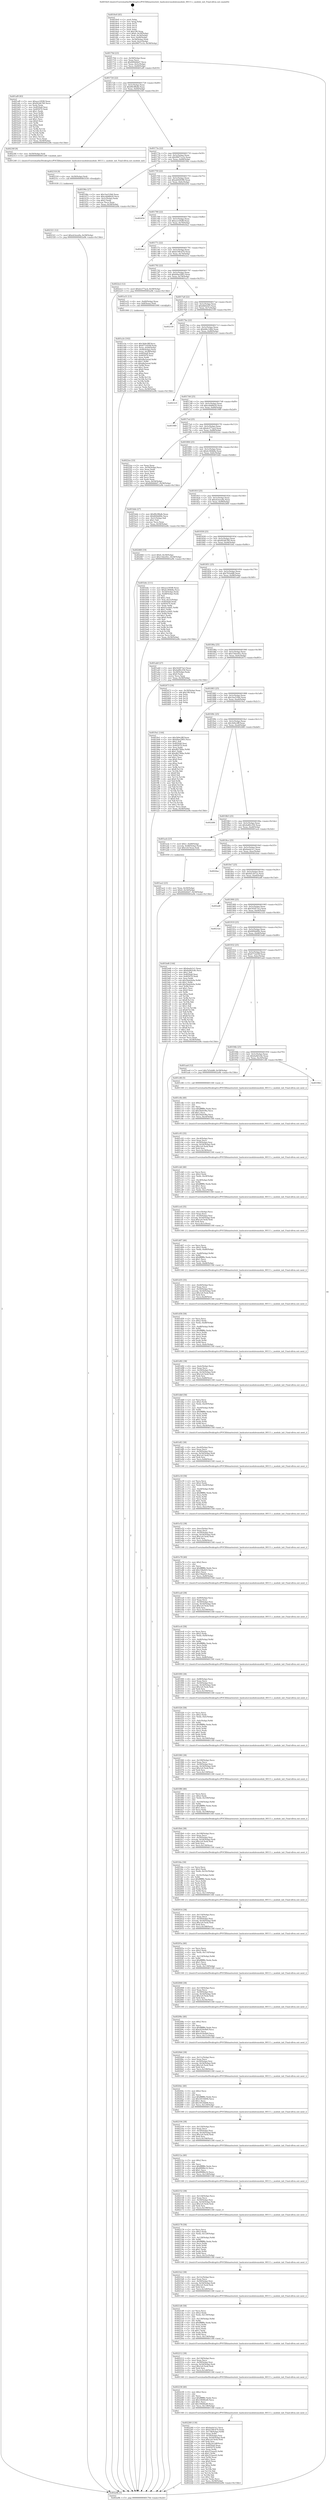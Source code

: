 digraph "0x4016e0" {
  label = "0x4016e0 (/mnt/c/Users/mathe/Desktop/tcc/POCII/binaries/extr_hashcatsrcmodulesmodule_00111.c_module_init_Final-ollvm.out::main(0))"
  labelloc = "t"
  node[shape=record]

  Entry [label="",width=0.3,height=0.3,shape=circle,fillcolor=black,style=filled]
  "0x40170d" [label="{
     0x40170d [23]\l
     | [instrs]\l
     &nbsp;&nbsp;0x40170d \<+3\>: mov -0x58(%rbp),%eax\l
     &nbsp;&nbsp;0x401710 \<+2\>: mov %eax,%ecx\l
     &nbsp;&nbsp;0x401712 \<+6\>: sub $0x849d44d7,%ecx\l
     &nbsp;&nbsp;0x401718 \<+3\>: mov %eax,-0x5c(%rbp)\l
     &nbsp;&nbsp;0x40171b \<+3\>: mov %ecx,-0x60(%rbp)\l
     &nbsp;&nbsp;0x40171e \<+6\>: je 0000000000401af9 \<main+0x419\>\l
  }"]
  "0x401af9" [label="{
     0x401af9 [83]\l
     | [instrs]\l
     &nbsp;&nbsp;0x401af9 \<+5\>: mov $0xace185f8,%eax\l
     &nbsp;&nbsp;0x401afe \<+5\>: mov $0xf42db760,%ecx\l
     &nbsp;&nbsp;0x401b03 \<+2\>: xor %edx,%edx\l
     &nbsp;&nbsp;0x401b05 \<+7\>: mov 0x4050a8,%esi\l
     &nbsp;&nbsp;0x401b0c \<+7\>: mov 0x405070,%edi\l
     &nbsp;&nbsp;0x401b13 \<+3\>: sub $0x1,%edx\l
     &nbsp;&nbsp;0x401b16 \<+3\>: mov %esi,%r8d\l
     &nbsp;&nbsp;0x401b19 \<+3\>: add %edx,%r8d\l
     &nbsp;&nbsp;0x401b1c \<+4\>: imul %r8d,%esi\l
     &nbsp;&nbsp;0x401b20 \<+3\>: and $0x1,%esi\l
     &nbsp;&nbsp;0x401b23 \<+3\>: cmp $0x0,%esi\l
     &nbsp;&nbsp;0x401b26 \<+4\>: sete %r9b\l
     &nbsp;&nbsp;0x401b2a \<+3\>: cmp $0xa,%edi\l
     &nbsp;&nbsp;0x401b2d \<+4\>: setl %r10b\l
     &nbsp;&nbsp;0x401b31 \<+3\>: mov %r9b,%r11b\l
     &nbsp;&nbsp;0x401b34 \<+3\>: and %r10b,%r11b\l
     &nbsp;&nbsp;0x401b37 \<+3\>: xor %r10b,%r9b\l
     &nbsp;&nbsp;0x401b3a \<+3\>: or %r9b,%r11b\l
     &nbsp;&nbsp;0x401b3d \<+4\>: test $0x1,%r11b\l
     &nbsp;&nbsp;0x401b41 \<+3\>: cmovne %ecx,%eax\l
     &nbsp;&nbsp;0x401b44 \<+3\>: mov %eax,-0x58(%rbp)\l
     &nbsp;&nbsp;0x401b47 \<+5\>: jmp 0000000000402a9b \<main+0x13bb\>\l
  }"]
  "0x401724" [label="{
     0x401724 [22]\l
     | [instrs]\l
     &nbsp;&nbsp;0x401724 \<+5\>: jmp 0000000000401729 \<main+0x49\>\l
     &nbsp;&nbsp;0x401729 \<+3\>: mov -0x5c(%rbp),%eax\l
     &nbsp;&nbsp;0x40172c \<+5\>: sub $0x89c9fbdb,%eax\l
     &nbsp;&nbsp;0x401731 \<+3\>: mov %eax,-0x64(%rbp)\l
     &nbsp;&nbsp;0x401734 \<+6\>: je 000000000040230f \<main+0xc2f\>\l
  }"]
  Exit [label="",width=0.3,height=0.3,shape=circle,fillcolor=black,style=filled,peripheries=2]
  "0x40230f" [label="{
     0x40230f [9]\l
     | [instrs]\l
     &nbsp;&nbsp;0x40230f \<+4\>: mov -0x50(%rbp),%rdi\l
     &nbsp;&nbsp;0x402313 \<+5\>: call 0000000000401240 \<module_init\>\l
     | [calls]\l
     &nbsp;&nbsp;0x401240 \{1\} (/mnt/c/Users/mathe/Desktop/tcc/POCII/binaries/extr_hashcatsrcmodulesmodule_00111.c_module_init_Final-ollvm.out::module_init)\l
  }"]
  "0x40173a" [label="{
     0x40173a [22]\l
     | [instrs]\l
     &nbsp;&nbsp;0x40173a \<+5\>: jmp 000000000040173f \<main+0x5f\>\l
     &nbsp;&nbsp;0x40173f \<+3\>: mov -0x5c(%rbp),%eax\l
     &nbsp;&nbsp;0x401742 \<+5\>: sub $0x99071e1b,%eax\l
     &nbsp;&nbsp;0x401747 \<+3\>: mov %eax,-0x68(%rbp)\l
     &nbsp;&nbsp;0x40174a \<+6\>: je 000000000040196e \<main+0x28e\>\l
  }"]
  "0x402321" [label="{
     0x402321 [12]\l
     | [instrs]\l
     &nbsp;&nbsp;0x402321 \<+7\>: movl $0xeb3eea9a,-0x58(%rbp)\l
     &nbsp;&nbsp;0x402328 \<+5\>: jmp 0000000000402a9b \<main+0x13bb\>\l
  }"]
  "0x40196e" [label="{
     0x40196e [27]\l
     | [instrs]\l
     &nbsp;&nbsp;0x40196e \<+5\>: mov $0x1ba51fb6,%eax\l
     &nbsp;&nbsp;0x401973 \<+5\>: mov $0xcddd6b20,%ecx\l
     &nbsp;&nbsp;0x401978 \<+3\>: mov -0x2c(%rbp),%edx\l
     &nbsp;&nbsp;0x40197b \<+3\>: cmp $0x2,%edx\l
     &nbsp;&nbsp;0x40197e \<+3\>: cmovne %ecx,%eax\l
     &nbsp;&nbsp;0x401981 \<+3\>: mov %eax,-0x58(%rbp)\l
     &nbsp;&nbsp;0x401984 \<+5\>: jmp 0000000000402a9b \<main+0x13bb\>\l
  }"]
  "0x401750" [label="{
     0x401750 [22]\l
     | [instrs]\l
     &nbsp;&nbsp;0x401750 \<+5\>: jmp 0000000000401755 \<main+0x75\>\l
     &nbsp;&nbsp;0x401755 \<+3\>: mov -0x5c(%rbp),%eax\l
     &nbsp;&nbsp;0x401758 \<+5\>: sub $0xab928396,%eax\l
     &nbsp;&nbsp;0x40175d \<+3\>: mov %eax,-0x6c(%rbp)\l
     &nbsp;&nbsp;0x401760 \<+6\>: je 0000000000402454 \<main+0xd74\>\l
  }"]
  "0x402a9b" [label="{
     0x402a9b [5]\l
     | [instrs]\l
     &nbsp;&nbsp;0x402a9b \<+5\>: jmp 000000000040170d \<main+0x2d\>\l
  }"]
  "0x4016e0" [label="{
     0x4016e0 [45]\l
     | [instrs]\l
     &nbsp;&nbsp;0x4016e0 \<+1\>: push %rbp\l
     &nbsp;&nbsp;0x4016e1 \<+3\>: mov %rsp,%rbp\l
     &nbsp;&nbsp;0x4016e4 \<+2\>: push %r15\l
     &nbsp;&nbsp;0x4016e6 \<+2\>: push %r14\l
     &nbsp;&nbsp;0x4016e8 \<+2\>: push %r12\l
     &nbsp;&nbsp;0x4016ea \<+1\>: push %rbx\l
     &nbsp;&nbsp;0x4016eb \<+7\>: sub $0x190,%rsp\l
     &nbsp;&nbsp;0x4016f2 \<+7\>: movl $0x0,-0x30(%rbp)\l
     &nbsp;&nbsp;0x4016f9 \<+3\>: mov %edi,-0x34(%rbp)\l
     &nbsp;&nbsp;0x4016fc \<+4\>: mov %rsi,-0x40(%rbp)\l
     &nbsp;&nbsp;0x401700 \<+3\>: mov -0x34(%rbp),%edi\l
     &nbsp;&nbsp;0x401703 \<+3\>: mov %edi,-0x2c(%rbp)\l
     &nbsp;&nbsp;0x401706 \<+7\>: movl $0x99071e1b,-0x58(%rbp)\l
  }"]
  "0x402318" [label="{
     0x402318 [9]\l
     | [instrs]\l
     &nbsp;&nbsp;0x402318 \<+4\>: mov -0x50(%rbp),%rdi\l
     &nbsp;&nbsp;0x40231c \<+5\>: call 0000000000401030 \<free@plt\>\l
     | [calls]\l
     &nbsp;&nbsp;0x401030 \{1\} (unknown)\l
  }"]
  "0x402454" [label="{
     0x402454\l
  }", style=dashed]
  "0x401766" [label="{
     0x401766 [22]\l
     | [instrs]\l
     &nbsp;&nbsp;0x401766 \<+5\>: jmp 000000000040176b \<main+0x8b\>\l
     &nbsp;&nbsp;0x40176b \<+3\>: mov -0x5c(%rbp),%eax\l
     &nbsp;&nbsp;0x40176e \<+5\>: sub $0xace185f8,%eax\l
     &nbsp;&nbsp;0x401773 \<+3\>: mov %eax,-0x70(%rbp)\l
     &nbsp;&nbsp;0x401776 \<+6\>: je 00000000004024a2 \<main+0xdc2\>\l
  }"]
  "0x402260" [label="{
     0x402260 [130]\l
     | [instrs]\l
     &nbsp;&nbsp;0x402260 \<+5\>: mov $0x4aefe3c1,%ecx\l
     &nbsp;&nbsp;0x402265 \<+5\>: mov $0xb199c470,%edx\l
     &nbsp;&nbsp;0x40226a \<+7\>: mov -0x138(%rbp),%r8d\l
     &nbsp;&nbsp;0x402271 \<+4\>: imul %eax,%r8d\l
     &nbsp;&nbsp;0x402275 \<+4\>: mov -0x50(%rbp),%rsi\l
     &nbsp;&nbsp;0x402279 \<+4\>: movslq -0x54(%rbp),%rdi\l
     &nbsp;&nbsp;0x40227d \<+7\>: imul $0x1e0,%rdi,%rdi\l
     &nbsp;&nbsp;0x402284 \<+3\>: add %rdi,%rsi\l
     &nbsp;&nbsp;0x402287 \<+7\>: mov %r8d,0x1d8(%rsi)\l
     &nbsp;&nbsp;0x40228e \<+7\>: mov 0x4050a8,%eax\l
     &nbsp;&nbsp;0x402295 \<+8\>: mov 0x405070,%r8d\l
     &nbsp;&nbsp;0x40229d \<+3\>: mov %eax,%r9d\l
     &nbsp;&nbsp;0x4022a0 \<+7\>: sub $0x253aeef2,%r9d\l
     &nbsp;&nbsp;0x4022a7 \<+4\>: sub $0x1,%r9d\l
     &nbsp;&nbsp;0x4022ab \<+7\>: add $0x253aeef2,%r9d\l
     &nbsp;&nbsp;0x4022b2 \<+4\>: imul %r9d,%eax\l
     &nbsp;&nbsp;0x4022b6 \<+3\>: and $0x1,%eax\l
     &nbsp;&nbsp;0x4022b9 \<+3\>: cmp $0x0,%eax\l
     &nbsp;&nbsp;0x4022bc \<+4\>: sete %r10b\l
     &nbsp;&nbsp;0x4022c0 \<+4\>: cmp $0xa,%r8d\l
     &nbsp;&nbsp;0x4022c4 \<+4\>: setl %r11b\l
     &nbsp;&nbsp;0x4022c8 \<+3\>: mov %r10b,%bl\l
     &nbsp;&nbsp;0x4022cb \<+3\>: and %r11b,%bl\l
     &nbsp;&nbsp;0x4022ce \<+3\>: xor %r11b,%r10b\l
     &nbsp;&nbsp;0x4022d1 \<+3\>: or %r10b,%bl\l
     &nbsp;&nbsp;0x4022d4 \<+3\>: test $0x1,%bl\l
     &nbsp;&nbsp;0x4022d7 \<+3\>: cmovne %edx,%ecx\l
     &nbsp;&nbsp;0x4022da \<+3\>: mov %ecx,-0x58(%rbp)\l
     &nbsp;&nbsp;0x4022dd \<+5\>: jmp 0000000000402a9b \<main+0x13bb\>\l
  }"]
  "0x4024a2" [label="{
     0x4024a2\l
  }", style=dashed]
  "0x40177c" [label="{
     0x40177c [22]\l
     | [instrs]\l
     &nbsp;&nbsp;0x40177c \<+5\>: jmp 0000000000401781 \<main+0xa1\>\l
     &nbsp;&nbsp;0x401781 \<+3\>: mov -0x5c(%rbp),%eax\l
     &nbsp;&nbsp;0x401784 \<+5\>: sub $0xb199c470,%eax\l
     &nbsp;&nbsp;0x401789 \<+3\>: mov %eax,-0x74(%rbp)\l
     &nbsp;&nbsp;0x40178c \<+6\>: je 00000000004022e2 \<main+0xc02\>\l
  }"]
  "0x402238" [label="{
     0x402238 [40]\l
     | [instrs]\l
     &nbsp;&nbsp;0x402238 \<+5\>: mov $0x2,%ecx\l
     &nbsp;&nbsp;0x40223d \<+1\>: cltd\l
     &nbsp;&nbsp;0x40223e \<+2\>: idiv %ecx\l
     &nbsp;&nbsp;0x402240 \<+6\>: imul $0xfffffffe,%edx,%ecx\l
     &nbsp;&nbsp;0x402246 \<+6\>: sub $0x10648ed0,%ecx\l
     &nbsp;&nbsp;0x40224c \<+3\>: add $0x1,%ecx\l
     &nbsp;&nbsp;0x40224f \<+6\>: add $0x10648ed0,%ecx\l
     &nbsp;&nbsp;0x402255 \<+6\>: mov %ecx,-0x138(%rbp)\l
     &nbsp;&nbsp;0x40225b \<+5\>: call 0000000000401160 \<next_i\>\l
     | [calls]\l
     &nbsp;&nbsp;0x401160 \{1\} (/mnt/c/Users/mathe/Desktop/tcc/POCII/binaries/extr_hashcatsrcmodulesmodule_00111.c_module_init_Final-ollvm.out::next_i)\l
  }"]
  "0x4022e2" [label="{
     0x4022e2 [12]\l
     | [instrs]\l
     &nbsp;&nbsp;0x4022e2 \<+7\>: movl $0xdc277acd,-0x58(%rbp)\l
     &nbsp;&nbsp;0x4022e9 \<+5\>: jmp 0000000000402a9b \<main+0x13bb\>\l
  }"]
  "0x401792" [label="{
     0x401792 [22]\l
     | [instrs]\l
     &nbsp;&nbsp;0x401792 \<+5\>: jmp 0000000000401797 \<main+0xb7\>\l
     &nbsp;&nbsp;0x401797 \<+3\>: mov -0x5c(%rbp),%eax\l
     &nbsp;&nbsp;0x40179a \<+5\>: sub $0xb9ae2903,%eax\l
     &nbsp;&nbsp;0x40179f \<+3\>: mov %eax,-0x78(%rbp)\l
     &nbsp;&nbsp;0x4017a2 \<+6\>: je 0000000000401a31 \<main+0x351\>\l
  }"]
  "0x402212" [label="{
     0x402212 [38]\l
     | [instrs]\l
     &nbsp;&nbsp;0x402212 \<+6\>: mov -0x134(%rbp),%ecx\l
     &nbsp;&nbsp;0x402218 \<+3\>: imul %eax,%ecx\l
     &nbsp;&nbsp;0x40221b \<+4\>: mov -0x50(%rbp),%rsi\l
     &nbsp;&nbsp;0x40221f \<+4\>: movslq -0x54(%rbp),%rdi\l
     &nbsp;&nbsp;0x402223 \<+7\>: imul $0x1e0,%rdi,%rdi\l
     &nbsp;&nbsp;0x40222a \<+3\>: add %rdi,%rsi\l
     &nbsp;&nbsp;0x40222d \<+6\>: mov %ecx,0x1d4(%rsi)\l
     &nbsp;&nbsp;0x402233 \<+5\>: call 0000000000401160 \<next_i\>\l
     | [calls]\l
     &nbsp;&nbsp;0x401160 \{1\} (/mnt/c/Users/mathe/Desktop/tcc/POCII/binaries/extr_hashcatsrcmodulesmodule_00111.c_module_init_Final-ollvm.out::next_i)\l
  }"]
  "0x401a31" [label="{
     0x401a31 [13]\l
     | [instrs]\l
     &nbsp;&nbsp;0x401a31 \<+4\>: mov -0x40(%rbp),%rax\l
     &nbsp;&nbsp;0x401a35 \<+4\>: mov 0x8(%rax),%rdi\l
     &nbsp;&nbsp;0x401a39 \<+5\>: call 0000000000401060 \<atoi@plt\>\l
     | [calls]\l
     &nbsp;&nbsp;0x401060 \{1\} (unknown)\l
  }"]
  "0x4017a8" [label="{
     0x4017a8 [22]\l
     | [instrs]\l
     &nbsp;&nbsp;0x4017a8 \<+5\>: jmp 00000000004017ad \<main+0xcd\>\l
     &nbsp;&nbsp;0x4017ad \<+3\>: mov -0x5c(%rbp),%eax\l
     &nbsp;&nbsp;0x4017b0 \<+5\>: sub $0xbfb0ef25,%eax\l
     &nbsp;&nbsp;0x4017b5 \<+3\>: mov %eax,-0x7c(%rbp)\l
     &nbsp;&nbsp;0x4017b8 \<+6\>: je 0000000000402339 \<main+0xc59\>\l
  }"]
  "0x4021d8" [label="{
     0x4021d8 [58]\l
     | [instrs]\l
     &nbsp;&nbsp;0x4021d8 \<+2\>: xor %ecx,%ecx\l
     &nbsp;&nbsp;0x4021da \<+5\>: mov $0x2,%edx\l
     &nbsp;&nbsp;0x4021df \<+6\>: mov %edx,-0x130(%rbp)\l
     &nbsp;&nbsp;0x4021e5 \<+1\>: cltd\l
     &nbsp;&nbsp;0x4021e6 \<+7\>: mov -0x130(%rbp),%r8d\l
     &nbsp;&nbsp;0x4021ed \<+3\>: idiv %r8d\l
     &nbsp;&nbsp;0x4021f0 \<+6\>: imul $0xfffffffe,%edx,%edx\l
     &nbsp;&nbsp;0x4021f6 \<+3\>: mov %ecx,%r9d\l
     &nbsp;&nbsp;0x4021f9 \<+3\>: sub %edx,%r9d\l
     &nbsp;&nbsp;0x4021fc \<+2\>: mov %ecx,%edx\l
     &nbsp;&nbsp;0x4021fe \<+3\>: sub $0x1,%edx\l
     &nbsp;&nbsp;0x402201 \<+3\>: add %edx,%r9d\l
     &nbsp;&nbsp;0x402204 \<+3\>: sub %r9d,%ecx\l
     &nbsp;&nbsp;0x402207 \<+6\>: mov %ecx,-0x134(%rbp)\l
     &nbsp;&nbsp;0x40220d \<+5\>: call 0000000000401160 \<next_i\>\l
     | [calls]\l
     &nbsp;&nbsp;0x401160 \{1\} (/mnt/c/Users/mathe/Desktop/tcc/POCII/binaries/extr_hashcatsrcmodulesmodule_00111.c_module_init_Final-ollvm.out::next_i)\l
  }"]
  "0x402339" [label="{
     0x402339\l
  }", style=dashed]
  "0x4017be" [label="{
     0x4017be [22]\l
     | [instrs]\l
     &nbsp;&nbsp;0x4017be \<+5\>: jmp 00000000004017c3 \<main+0xe3\>\l
     &nbsp;&nbsp;0x4017c3 \<+3\>: mov -0x5c(%rbp),%eax\l
     &nbsp;&nbsp;0x4017c6 \<+5\>: sub $0xbfbc148d,%eax\l
     &nbsp;&nbsp;0x4017cb \<+3\>: mov %eax,-0x80(%rbp)\l
     &nbsp;&nbsp;0x4017ce \<+6\>: je 00000000004023c9 \<main+0xce9\>\l
  }"]
  "0x4021b2" [label="{
     0x4021b2 [38]\l
     | [instrs]\l
     &nbsp;&nbsp;0x4021b2 \<+6\>: mov -0x12c(%rbp),%ecx\l
     &nbsp;&nbsp;0x4021b8 \<+3\>: imul %eax,%ecx\l
     &nbsp;&nbsp;0x4021bb \<+4\>: mov -0x50(%rbp),%rsi\l
     &nbsp;&nbsp;0x4021bf \<+4\>: movslq -0x54(%rbp),%rdi\l
     &nbsp;&nbsp;0x4021c3 \<+7\>: imul $0x1e0,%rdi,%rdi\l
     &nbsp;&nbsp;0x4021ca \<+3\>: add %rdi,%rsi\l
     &nbsp;&nbsp;0x4021cd \<+6\>: mov %ecx,0x1d0(%rsi)\l
     &nbsp;&nbsp;0x4021d3 \<+5\>: call 0000000000401160 \<next_i\>\l
     | [calls]\l
     &nbsp;&nbsp;0x401160 \{1\} (/mnt/c/Users/mathe/Desktop/tcc/POCII/binaries/extr_hashcatsrcmodulesmodule_00111.c_module_init_Final-ollvm.out::next_i)\l
  }"]
  "0x4023c9" [label="{
     0x4023c9\l
  }", style=dashed]
  "0x4017d4" [label="{
     0x4017d4 [25]\l
     | [instrs]\l
     &nbsp;&nbsp;0x4017d4 \<+5\>: jmp 00000000004017d9 \<main+0xf9\>\l
     &nbsp;&nbsp;0x4017d9 \<+3\>: mov -0x5c(%rbp),%eax\l
     &nbsp;&nbsp;0x4017dc \<+5\>: sub $0xcddd6b20,%eax\l
     &nbsp;&nbsp;0x4017e1 \<+6\>: mov %eax,-0x84(%rbp)\l
     &nbsp;&nbsp;0x4017e7 \<+6\>: je 0000000000401989 \<main+0x2a9\>\l
  }"]
  "0x402178" [label="{
     0x402178 [58]\l
     | [instrs]\l
     &nbsp;&nbsp;0x402178 \<+2\>: xor %ecx,%ecx\l
     &nbsp;&nbsp;0x40217a \<+5\>: mov $0x2,%edx\l
     &nbsp;&nbsp;0x40217f \<+6\>: mov %edx,-0x128(%rbp)\l
     &nbsp;&nbsp;0x402185 \<+1\>: cltd\l
     &nbsp;&nbsp;0x402186 \<+7\>: mov -0x128(%rbp),%r8d\l
     &nbsp;&nbsp;0x40218d \<+3\>: idiv %r8d\l
     &nbsp;&nbsp;0x402190 \<+6\>: imul $0xfffffffe,%edx,%edx\l
     &nbsp;&nbsp;0x402196 \<+3\>: mov %ecx,%r9d\l
     &nbsp;&nbsp;0x402199 \<+3\>: sub %edx,%r9d\l
     &nbsp;&nbsp;0x40219c \<+2\>: mov %ecx,%edx\l
     &nbsp;&nbsp;0x40219e \<+3\>: sub $0x1,%edx\l
     &nbsp;&nbsp;0x4021a1 \<+3\>: add %edx,%r9d\l
     &nbsp;&nbsp;0x4021a4 \<+3\>: sub %r9d,%ecx\l
     &nbsp;&nbsp;0x4021a7 \<+6\>: mov %ecx,-0x12c(%rbp)\l
     &nbsp;&nbsp;0x4021ad \<+5\>: call 0000000000401160 \<next_i\>\l
     | [calls]\l
     &nbsp;&nbsp;0x401160 \{1\} (/mnt/c/Users/mathe/Desktop/tcc/POCII/binaries/extr_hashcatsrcmodulesmodule_00111.c_module_init_Final-ollvm.out::next_i)\l
  }"]
  "0x401989" [label="{
     0x401989\l
  }", style=dashed]
  "0x4017ed" [label="{
     0x4017ed [25]\l
     | [instrs]\l
     &nbsp;&nbsp;0x4017ed \<+5\>: jmp 00000000004017f2 \<main+0x112\>\l
     &nbsp;&nbsp;0x4017f2 \<+3\>: mov -0x5c(%rbp),%eax\l
     &nbsp;&nbsp;0x4017f5 \<+5\>: sub $0xdc277acd,%eax\l
     &nbsp;&nbsp;0x4017fa \<+6\>: mov %eax,-0x88(%rbp)\l
     &nbsp;&nbsp;0x401800 \<+6\>: je 00000000004022ee \<main+0xc0e\>\l
  }"]
  "0x402152" [label="{
     0x402152 [38]\l
     | [instrs]\l
     &nbsp;&nbsp;0x402152 \<+6\>: mov -0x124(%rbp),%ecx\l
     &nbsp;&nbsp;0x402158 \<+3\>: imul %eax,%ecx\l
     &nbsp;&nbsp;0x40215b \<+4\>: mov -0x50(%rbp),%rsi\l
     &nbsp;&nbsp;0x40215f \<+4\>: movslq -0x54(%rbp),%rdi\l
     &nbsp;&nbsp;0x402163 \<+7\>: imul $0x1e0,%rdi,%rdi\l
     &nbsp;&nbsp;0x40216a \<+3\>: add %rdi,%rsi\l
     &nbsp;&nbsp;0x40216d \<+6\>: mov %ecx,0x198(%rsi)\l
     &nbsp;&nbsp;0x402173 \<+5\>: call 0000000000401160 \<next_i\>\l
     | [calls]\l
     &nbsp;&nbsp;0x401160 \{1\} (/mnt/c/Users/mathe/Desktop/tcc/POCII/binaries/extr_hashcatsrcmodulesmodule_00111.c_module_init_Final-ollvm.out::next_i)\l
  }"]
  "0x4022ee" [label="{
     0x4022ee [33]\l
     | [instrs]\l
     &nbsp;&nbsp;0x4022ee \<+2\>: xor %eax,%eax\l
     &nbsp;&nbsp;0x4022f0 \<+3\>: mov -0x54(%rbp),%ecx\l
     &nbsp;&nbsp;0x4022f3 \<+2\>: mov %eax,%edx\l
     &nbsp;&nbsp;0x4022f5 \<+2\>: sub %ecx,%edx\l
     &nbsp;&nbsp;0x4022f7 \<+2\>: mov %eax,%ecx\l
     &nbsp;&nbsp;0x4022f9 \<+3\>: sub $0x1,%ecx\l
     &nbsp;&nbsp;0x4022fc \<+2\>: add %ecx,%edx\l
     &nbsp;&nbsp;0x4022fe \<+2\>: sub %edx,%eax\l
     &nbsp;&nbsp;0x402300 \<+3\>: mov %eax,-0x54(%rbp)\l
     &nbsp;&nbsp;0x402303 \<+7\>: movl $0x849d44d7,-0x58(%rbp)\l
     &nbsp;&nbsp;0x40230a \<+5\>: jmp 0000000000402a9b \<main+0x13bb\>\l
  }"]
  "0x401806" [label="{
     0x401806 [25]\l
     | [instrs]\l
     &nbsp;&nbsp;0x401806 \<+5\>: jmp 000000000040180b \<main+0x12b\>\l
     &nbsp;&nbsp;0x40180b \<+3\>: mov -0x5c(%rbp),%eax\l
     &nbsp;&nbsp;0x40180e \<+5\>: sub $0xdc364b8a,%eax\l
     &nbsp;&nbsp;0x401813 \<+6\>: mov %eax,-0x8c(%rbp)\l
     &nbsp;&nbsp;0x401819 \<+6\>: je 0000000000401bbb \<main+0x4db\>\l
  }"]
  "0x40212a" [label="{
     0x40212a [40]\l
     | [instrs]\l
     &nbsp;&nbsp;0x40212a \<+5\>: mov $0x2,%ecx\l
     &nbsp;&nbsp;0x40212f \<+1\>: cltd\l
     &nbsp;&nbsp;0x402130 \<+2\>: idiv %ecx\l
     &nbsp;&nbsp;0x402132 \<+6\>: imul $0xfffffffe,%edx,%ecx\l
     &nbsp;&nbsp;0x402138 \<+6\>: sub $0x899f6e32,%ecx\l
     &nbsp;&nbsp;0x40213e \<+3\>: add $0x1,%ecx\l
     &nbsp;&nbsp;0x402141 \<+6\>: add $0x899f6e32,%ecx\l
     &nbsp;&nbsp;0x402147 \<+6\>: mov %ecx,-0x124(%rbp)\l
     &nbsp;&nbsp;0x40214d \<+5\>: call 0000000000401160 \<next_i\>\l
     | [calls]\l
     &nbsp;&nbsp;0x401160 \{1\} (/mnt/c/Users/mathe/Desktop/tcc/POCII/binaries/extr_hashcatsrcmodulesmodule_00111.c_module_init_Final-ollvm.out::next_i)\l
  }"]
  "0x401bbb" [label="{
     0x401bbb [27]\l
     | [instrs]\l
     &nbsp;&nbsp;0x401bbb \<+5\>: mov $0x89c9fbdb,%eax\l
     &nbsp;&nbsp;0x401bc0 \<+5\>: mov $0x669dd0fe,%ecx\l
     &nbsp;&nbsp;0x401bc5 \<+3\>: mov -0x21(%rbp),%dl\l
     &nbsp;&nbsp;0x401bc8 \<+3\>: test $0x1,%dl\l
     &nbsp;&nbsp;0x401bcb \<+3\>: cmovne %ecx,%eax\l
     &nbsp;&nbsp;0x401bce \<+3\>: mov %eax,-0x58(%rbp)\l
     &nbsp;&nbsp;0x401bd1 \<+5\>: jmp 0000000000402a9b \<main+0x13bb\>\l
  }"]
  "0x40181f" [label="{
     0x40181f [25]\l
     | [instrs]\l
     &nbsp;&nbsp;0x40181f \<+5\>: jmp 0000000000401824 \<main+0x144\>\l
     &nbsp;&nbsp;0x401824 \<+3\>: mov -0x5c(%rbp),%eax\l
     &nbsp;&nbsp;0x401827 \<+5\>: sub $0xeb3eea9a,%eax\l
     &nbsp;&nbsp;0x40182c \<+6\>: mov %eax,-0x90(%rbp)\l
     &nbsp;&nbsp;0x401832 \<+6\>: je 0000000000402460 \<main+0xd80\>\l
  }"]
  "0x402104" [label="{
     0x402104 [38]\l
     | [instrs]\l
     &nbsp;&nbsp;0x402104 \<+6\>: mov -0x120(%rbp),%ecx\l
     &nbsp;&nbsp;0x40210a \<+3\>: imul %eax,%ecx\l
     &nbsp;&nbsp;0x40210d \<+4\>: mov -0x50(%rbp),%rsi\l
     &nbsp;&nbsp;0x402111 \<+4\>: movslq -0x54(%rbp),%rdi\l
     &nbsp;&nbsp;0x402115 \<+7\>: imul $0x1e0,%rdi,%rdi\l
     &nbsp;&nbsp;0x40211c \<+3\>: add %rdi,%rsi\l
     &nbsp;&nbsp;0x40211f \<+6\>: mov %ecx,0x194(%rsi)\l
     &nbsp;&nbsp;0x402125 \<+5\>: call 0000000000401160 \<next_i\>\l
     | [calls]\l
     &nbsp;&nbsp;0x401160 \{1\} (/mnt/c/Users/mathe/Desktop/tcc/POCII/binaries/extr_hashcatsrcmodulesmodule_00111.c_module_init_Final-ollvm.out::next_i)\l
  }"]
  "0x402460" [label="{
     0x402460 [19]\l
     | [instrs]\l
     &nbsp;&nbsp;0x402460 \<+7\>: movl $0x0,-0x30(%rbp)\l
     &nbsp;&nbsp;0x402467 \<+7\>: movl $0x154ee92c,-0x58(%rbp)\l
     &nbsp;&nbsp;0x40246e \<+5\>: jmp 0000000000402a9b \<main+0x13bb\>\l
  }"]
  "0x401838" [label="{
     0x401838 [25]\l
     | [instrs]\l
     &nbsp;&nbsp;0x401838 \<+5\>: jmp 000000000040183d \<main+0x15d\>\l
     &nbsp;&nbsp;0x40183d \<+3\>: mov -0x5c(%rbp),%eax\l
     &nbsp;&nbsp;0x401840 \<+5\>: sub $0xf42db760,%eax\l
     &nbsp;&nbsp;0x401845 \<+6\>: mov %eax,-0x94(%rbp)\l
     &nbsp;&nbsp;0x40184b \<+6\>: je 0000000000401b4c \<main+0x46c\>\l
  }"]
  "0x4020dc" [label="{
     0x4020dc [40]\l
     | [instrs]\l
     &nbsp;&nbsp;0x4020dc \<+5\>: mov $0x2,%ecx\l
     &nbsp;&nbsp;0x4020e1 \<+1\>: cltd\l
     &nbsp;&nbsp;0x4020e2 \<+2\>: idiv %ecx\l
     &nbsp;&nbsp;0x4020e4 \<+6\>: imul $0xfffffffe,%edx,%ecx\l
     &nbsp;&nbsp;0x4020ea \<+6\>: sub $0x16534494,%ecx\l
     &nbsp;&nbsp;0x4020f0 \<+3\>: add $0x1,%ecx\l
     &nbsp;&nbsp;0x4020f3 \<+6\>: add $0x16534494,%ecx\l
     &nbsp;&nbsp;0x4020f9 \<+6\>: mov %ecx,-0x120(%rbp)\l
     &nbsp;&nbsp;0x4020ff \<+5\>: call 0000000000401160 \<next_i\>\l
     | [calls]\l
     &nbsp;&nbsp;0x401160 \{1\} (/mnt/c/Users/mathe/Desktop/tcc/POCII/binaries/extr_hashcatsrcmodulesmodule_00111.c_module_init_Final-ollvm.out::next_i)\l
  }"]
  "0x401b4c" [label="{
     0x401b4c [111]\l
     | [instrs]\l
     &nbsp;&nbsp;0x401b4c \<+5\>: mov $0xace185f8,%eax\l
     &nbsp;&nbsp;0x401b51 \<+5\>: mov $0xdc364b8a,%ecx\l
     &nbsp;&nbsp;0x401b56 \<+3\>: mov -0x54(%rbp),%edx\l
     &nbsp;&nbsp;0x401b59 \<+3\>: cmp -0x48(%rbp),%edx\l
     &nbsp;&nbsp;0x401b5c \<+4\>: setl %sil\l
     &nbsp;&nbsp;0x401b60 \<+4\>: and $0x1,%sil\l
     &nbsp;&nbsp;0x401b64 \<+4\>: mov %sil,-0x21(%rbp)\l
     &nbsp;&nbsp;0x401b68 \<+7\>: mov 0x4050a8,%edx\l
     &nbsp;&nbsp;0x401b6f \<+7\>: mov 0x405070,%edi\l
     &nbsp;&nbsp;0x401b76 \<+3\>: mov %edx,%r8d\l
     &nbsp;&nbsp;0x401b79 \<+7\>: sub $0xf1ecbbf1,%r8d\l
     &nbsp;&nbsp;0x401b80 \<+4\>: sub $0x1,%r8d\l
     &nbsp;&nbsp;0x401b84 \<+7\>: add $0xf1ecbbf1,%r8d\l
     &nbsp;&nbsp;0x401b8b \<+4\>: imul %r8d,%edx\l
     &nbsp;&nbsp;0x401b8f \<+3\>: and $0x1,%edx\l
     &nbsp;&nbsp;0x401b92 \<+3\>: cmp $0x0,%edx\l
     &nbsp;&nbsp;0x401b95 \<+4\>: sete %sil\l
     &nbsp;&nbsp;0x401b99 \<+3\>: cmp $0xa,%edi\l
     &nbsp;&nbsp;0x401b9c \<+4\>: setl %r9b\l
     &nbsp;&nbsp;0x401ba0 \<+3\>: mov %sil,%r10b\l
     &nbsp;&nbsp;0x401ba3 \<+3\>: and %r9b,%r10b\l
     &nbsp;&nbsp;0x401ba6 \<+3\>: xor %r9b,%sil\l
     &nbsp;&nbsp;0x401ba9 \<+3\>: or %sil,%r10b\l
     &nbsp;&nbsp;0x401bac \<+4\>: test $0x1,%r10b\l
     &nbsp;&nbsp;0x401bb0 \<+3\>: cmovne %ecx,%eax\l
     &nbsp;&nbsp;0x401bb3 \<+3\>: mov %eax,-0x58(%rbp)\l
     &nbsp;&nbsp;0x401bb6 \<+5\>: jmp 0000000000402a9b \<main+0x13bb\>\l
  }"]
  "0x401851" [label="{
     0x401851 [25]\l
     | [instrs]\l
     &nbsp;&nbsp;0x401851 \<+5\>: jmp 0000000000401856 \<main+0x176\>\l
     &nbsp;&nbsp;0x401856 \<+3\>: mov -0x5c(%rbp),%eax\l
     &nbsp;&nbsp;0x401859 \<+5\>: sub $0x7b5eb86,%eax\l
     &nbsp;&nbsp;0x40185e \<+6\>: mov %eax,-0x98(%rbp)\l
     &nbsp;&nbsp;0x401864 \<+6\>: je 0000000000401ab0 \<main+0x3d0\>\l
  }"]
  "0x4020b6" [label="{
     0x4020b6 [38]\l
     | [instrs]\l
     &nbsp;&nbsp;0x4020b6 \<+6\>: mov -0x11c(%rbp),%ecx\l
     &nbsp;&nbsp;0x4020bc \<+3\>: imul %eax,%ecx\l
     &nbsp;&nbsp;0x4020bf \<+4\>: mov -0x50(%rbp),%rsi\l
     &nbsp;&nbsp;0x4020c3 \<+4\>: movslq -0x54(%rbp),%rdi\l
     &nbsp;&nbsp;0x4020c7 \<+7\>: imul $0x1e0,%rdi,%rdi\l
     &nbsp;&nbsp;0x4020ce \<+3\>: add %rdi,%rsi\l
     &nbsp;&nbsp;0x4020d1 \<+6\>: mov %ecx,0x190(%rsi)\l
     &nbsp;&nbsp;0x4020d7 \<+5\>: call 0000000000401160 \<next_i\>\l
     | [calls]\l
     &nbsp;&nbsp;0x401160 \{1\} (/mnt/c/Users/mathe/Desktop/tcc/POCII/binaries/extr_hashcatsrcmodulesmodule_00111.c_module_init_Final-ollvm.out::next_i)\l
  }"]
  "0x401ab0" [label="{
     0x401ab0 [27]\l
     | [instrs]\l
     &nbsp;&nbsp;0x401ab0 \<+5\>: mov $0x542873e3,%eax\l
     &nbsp;&nbsp;0x401ab5 \<+5\>: mov $0x4a80c256,%ecx\l
     &nbsp;&nbsp;0x401aba \<+3\>: mov -0x28(%rbp),%edx\l
     &nbsp;&nbsp;0x401abd \<+3\>: cmp $0x0,%edx\l
     &nbsp;&nbsp;0x401ac0 \<+3\>: cmove %ecx,%eax\l
     &nbsp;&nbsp;0x401ac3 \<+3\>: mov %eax,-0x58(%rbp)\l
     &nbsp;&nbsp;0x401ac6 \<+5\>: jmp 0000000000402a9b \<main+0x13bb\>\l
  }"]
  "0x40186a" [label="{
     0x40186a [25]\l
     | [instrs]\l
     &nbsp;&nbsp;0x40186a \<+5\>: jmp 000000000040186f \<main+0x18f\>\l
     &nbsp;&nbsp;0x40186f \<+3\>: mov -0x5c(%rbp),%eax\l
     &nbsp;&nbsp;0x401872 \<+5\>: sub $0x154ee92c,%eax\l
     &nbsp;&nbsp;0x401877 \<+6\>: mov %eax,-0x9c(%rbp)\l
     &nbsp;&nbsp;0x40187d \<+6\>: je 0000000000402473 \<main+0xd93\>\l
  }"]
  "0x40208e" [label="{
     0x40208e [40]\l
     | [instrs]\l
     &nbsp;&nbsp;0x40208e \<+5\>: mov $0x2,%ecx\l
     &nbsp;&nbsp;0x402093 \<+1\>: cltd\l
     &nbsp;&nbsp;0x402094 \<+2\>: idiv %ecx\l
     &nbsp;&nbsp;0x402096 \<+6\>: imul $0xfffffffe,%edx,%ecx\l
     &nbsp;&nbsp;0x40209c \<+6\>: sub $0xe416e0b9,%ecx\l
     &nbsp;&nbsp;0x4020a2 \<+3\>: add $0x1,%ecx\l
     &nbsp;&nbsp;0x4020a5 \<+6\>: add $0xe416e0b9,%ecx\l
     &nbsp;&nbsp;0x4020ab \<+6\>: mov %ecx,-0x11c(%rbp)\l
     &nbsp;&nbsp;0x4020b1 \<+5\>: call 0000000000401160 \<next_i\>\l
     | [calls]\l
     &nbsp;&nbsp;0x401160 \{1\} (/mnt/c/Users/mathe/Desktop/tcc/POCII/binaries/extr_hashcatsrcmodulesmodule_00111.c_module_init_Final-ollvm.out::next_i)\l
  }"]
  "0x402473" [label="{
     0x402473 [19]\l
     | [instrs]\l
     &nbsp;&nbsp;0x402473 \<+3\>: mov -0x30(%rbp),%eax\l
     &nbsp;&nbsp;0x402476 \<+7\>: add $0x190,%rsp\l
     &nbsp;&nbsp;0x40247d \<+1\>: pop %rbx\l
     &nbsp;&nbsp;0x40247e \<+2\>: pop %r12\l
     &nbsp;&nbsp;0x402480 \<+2\>: pop %r14\l
     &nbsp;&nbsp;0x402482 \<+2\>: pop %r15\l
     &nbsp;&nbsp;0x402484 \<+1\>: pop %rbp\l
     &nbsp;&nbsp;0x402485 \<+1\>: ret\l
  }"]
  "0x401883" [label="{
     0x401883 [25]\l
     | [instrs]\l
     &nbsp;&nbsp;0x401883 \<+5\>: jmp 0000000000401888 \<main+0x1a8\>\l
     &nbsp;&nbsp;0x401888 \<+3\>: mov -0x5c(%rbp),%eax\l
     &nbsp;&nbsp;0x40188b \<+5\>: sub $0x1ba51fb6,%eax\l
     &nbsp;&nbsp;0x401890 \<+6\>: mov %eax,-0xa0(%rbp)\l
     &nbsp;&nbsp;0x401896 \<+6\>: je 00000000004019a1 \<main+0x2c1\>\l
  }"]
  "0x402068" [label="{
     0x402068 [38]\l
     | [instrs]\l
     &nbsp;&nbsp;0x402068 \<+6\>: mov -0x118(%rbp),%ecx\l
     &nbsp;&nbsp;0x40206e \<+3\>: imul %eax,%ecx\l
     &nbsp;&nbsp;0x402071 \<+4\>: mov -0x50(%rbp),%rsi\l
     &nbsp;&nbsp;0x402075 \<+4\>: movslq -0x54(%rbp),%rdi\l
     &nbsp;&nbsp;0x402079 \<+7\>: imul $0x1e0,%rdi,%rdi\l
     &nbsp;&nbsp;0x402080 \<+3\>: add %rdi,%rsi\l
     &nbsp;&nbsp;0x402083 \<+6\>: mov %ecx,0x18c(%rsi)\l
     &nbsp;&nbsp;0x402089 \<+5\>: call 0000000000401160 \<next_i\>\l
     | [calls]\l
     &nbsp;&nbsp;0x401160 \{1\} (/mnt/c/Users/mathe/Desktop/tcc/POCII/binaries/extr_hashcatsrcmodulesmodule_00111.c_module_init_Final-ollvm.out::next_i)\l
  }"]
  "0x4019a1" [label="{
     0x4019a1 [144]\l
     | [instrs]\l
     &nbsp;&nbsp;0x4019a1 \<+5\>: mov $0x3b9e2fff,%eax\l
     &nbsp;&nbsp;0x4019a6 \<+5\>: mov $0xb9ae2903,%ecx\l
     &nbsp;&nbsp;0x4019ab \<+2\>: mov $0x1,%dl\l
     &nbsp;&nbsp;0x4019ad \<+7\>: mov 0x4050a8,%esi\l
     &nbsp;&nbsp;0x4019b4 \<+7\>: mov 0x405070,%edi\l
     &nbsp;&nbsp;0x4019bb \<+3\>: mov %esi,%r8d\l
     &nbsp;&nbsp;0x4019be \<+7\>: sub $0xd827f64a,%r8d\l
     &nbsp;&nbsp;0x4019c5 \<+4\>: sub $0x1,%r8d\l
     &nbsp;&nbsp;0x4019c9 \<+7\>: add $0xd827f64a,%r8d\l
     &nbsp;&nbsp;0x4019d0 \<+4\>: imul %r8d,%esi\l
     &nbsp;&nbsp;0x4019d4 \<+3\>: and $0x1,%esi\l
     &nbsp;&nbsp;0x4019d7 \<+3\>: cmp $0x0,%esi\l
     &nbsp;&nbsp;0x4019da \<+4\>: sete %r9b\l
     &nbsp;&nbsp;0x4019de \<+3\>: cmp $0xa,%edi\l
     &nbsp;&nbsp;0x4019e1 \<+4\>: setl %r10b\l
     &nbsp;&nbsp;0x4019e5 \<+3\>: mov %r9b,%r11b\l
     &nbsp;&nbsp;0x4019e8 \<+4\>: xor $0xff,%r11b\l
     &nbsp;&nbsp;0x4019ec \<+3\>: mov %r10b,%bl\l
     &nbsp;&nbsp;0x4019ef \<+3\>: xor $0xff,%bl\l
     &nbsp;&nbsp;0x4019f2 \<+3\>: xor $0x0,%dl\l
     &nbsp;&nbsp;0x4019f5 \<+3\>: mov %r11b,%r14b\l
     &nbsp;&nbsp;0x4019f8 \<+4\>: and $0x0,%r14b\l
     &nbsp;&nbsp;0x4019fc \<+3\>: and %dl,%r9b\l
     &nbsp;&nbsp;0x4019ff \<+3\>: mov %bl,%r15b\l
     &nbsp;&nbsp;0x401a02 \<+4\>: and $0x0,%r15b\l
     &nbsp;&nbsp;0x401a06 \<+3\>: and %dl,%r10b\l
     &nbsp;&nbsp;0x401a09 \<+3\>: or %r9b,%r14b\l
     &nbsp;&nbsp;0x401a0c \<+3\>: or %r10b,%r15b\l
     &nbsp;&nbsp;0x401a0f \<+3\>: xor %r15b,%r14b\l
     &nbsp;&nbsp;0x401a12 \<+3\>: or %bl,%r11b\l
     &nbsp;&nbsp;0x401a15 \<+4\>: xor $0xff,%r11b\l
     &nbsp;&nbsp;0x401a19 \<+3\>: or $0x0,%dl\l
     &nbsp;&nbsp;0x401a1c \<+3\>: and %dl,%r11b\l
     &nbsp;&nbsp;0x401a1f \<+3\>: or %r11b,%r14b\l
     &nbsp;&nbsp;0x401a22 \<+4\>: test $0x1,%r14b\l
     &nbsp;&nbsp;0x401a26 \<+3\>: cmovne %ecx,%eax\l
     &nbsp;&nbsp;0x401a29 \<+3\>: mov %eax,-0x58(%rbp)\l
     &nbsp;&nbsp;0x401a2c \<+5\>: jmp 0000000000402a9b \<main+0x13bb\>\l
  }"]
  "0x40189c" [label="{
     0x40189c [25]\l
     | [instrs]\l
     &nbsp;&nbsp;0x40189c \<+5\>: jmp 00000000004018a1 \<main+0x1c1\>\l
     &nbsp;&nbsp;0x4018a1 \<+3\>: mov -0x5c(%rbp),%eax\l
     &nbsp;&nbsp;0x4018a4 \<+5\>: sub $0x3b9e2fff,%eax\l
     &nbsp;&nbsp;0x4018a9 \<+6\>: mov %eax,-0xa4(%rbp)\l
     &nbsp;&nbsp;0x4018af \<+6\>: je 0000000000402486 \<main+0xda6\>\l
  }"]
  "0x401a3e" [label="{
     0x401a3e [102]\l
     | [instrs]\l
     &nbsp;&nbsp;0x401a3e \<+5\>: mov $0x3b9e2fff,%ecx\l
     &nbsp;&nbsp;0x401a43 \<+5\>: mov $0x677eb50f,%edx\l
     &nbsp;&nbsp;0x401a48 \<+3\>: mov %eax,-0x44(%rbp)\l
     &nbsp;&nbsp;0x401a4b \<+3\>: mov -0x44(%rbp),%eax\l
     &nbsp;&nbsp;0x401a4e \<+3\>: mov %eax,-0x28(%rbp)\l
     &nbsp;&nbsp;0x401a51 \<+7\>: mov 0x4050a8,%eax\l
     &nbsp;&nbsp;0x401a58 \<+7\>: mov 0x405070,%esi\l
     &nbsp;&nbsp;0x401a5f \<+3\>: mov %eax,%r8d\l
     &nbsp;&nbsp;0x401a62 \<+7\>: add $0xa8a2aea4,%r8d\l
     &nbsp;&nbsp;0x401a69 \<+4\>: sub $0x1,%r8d\l
     &nbsp;&nbsp;0x401a6d \<+7\>: sub $0xa8a2aea4,%r8d\l
     &nbsp;&nbsp;0x401a74 \<+4\>: imul %r8d,%eax\l
     &nbsp;&nbsp;0x401a78 \<+3\>: and $0x1,%eax\l
     &nbsp;&nbsp;0x401a7b \<+3\>: cmp $0x0,%eax\l
     &nbsp;&nbsp;0x401a7e \<+4\>: sete %r9b\l
     &nbsp;&nbsp;0x401a82 \<+3\>: cmp $0xa,%esi\l
     &nbsp;&nbsp;0x401a85 \<+4\>: setl %r10b\l
     &nbsp;&nbsp;0x401a89 \<+3\>: mov %r9b,%r11b\l
     &nbsp;&nbsp;0x401a8c \<+3\>: and %r10b,%r11b\l
     &nbsp;&nbsp;0x401a8f \<+3\>: xor %r10b,%r9b\l
     &nbsp;&nbsp;0x401a92 \<+3\>: or %r9b,%r11b\l
     &nbsp;&nbsp;0x401a95 \<+4\>: test $0x1,%r11b\l
     &nbsp;&nbsp;0x401a99 \<+3\>: cmovne %edx,%ecx\l
     &nbsp;&nbsp;0x401a9c \<+3\>: mov %ecx,-0x58(%rbp)\l
     &nbsp;&nbsp;0x401a9f \<+5\>: jmp 0000000000402a9b \<main+0x13bb\>\l
  }"]
  "0x40203a" [label="{
     0x40203a [46]\l
     | [instrs]\l
     &nbsp;&nbsp;0x40203a \<+2\>: xor %ecx,%ecx\l
     &nbsp;&nbsp;0x40203c \<+5\>: mov $0x2,%edx\l
     &nbsp;&nbsp;0x402041 \<+6\>: mov %edx,-0x114(%rbp)\l
     &nbsp;&nbsp;0x402047 \<+1\>: cltd\l
     &nbsp;&nbsp;0x402048 \<+7\>: mov -0x114(%rbp),%r8d\l
     &nbsp;&nbsp;0x40204f \<+3\>: idiv %r8d\l
     &nbsp;&nbsp;0x402052 \<+6\>: imul $0xfffffffe,%edx,%edx\l
     &nbsp;&nbsp;0x402058 \<+3\>: sub $0x1,%ecx\l
     &nbsp;&nbsp;0x40205b \<+2\>: sub %ecx,%edx\l
     &nbsp;&nbsp;0x40205d \<+6\>: mov %edx,-0x118(%rbp)\l
     &nbsp;&nbsp;0x402063 \<+5\>: call 0000000000401160 \<next_i\>\l
     | [calls]\l
     &nbsp;&nbsp;0x401160 \{1\} (/mnt/c/Users/mathe/Desktop/tcc/POCII/binaries/extr_hashcatsrcmodulesmodule_00111.c_module_init_Final-ollvm.out::next_i)\l
  }"]
  "0x402486" [label="{
     0x402486\l
  }", style=dashed]
  "0x4018b5" [label="{
     0x4018b5 [25]\l
     | [instrs]\l
     &nbsp;&nbsp;0x4018b5 \<+5\>: jmp 00000000004018ba \<main+0x1da\>\l
     &nbsp;&nbsp;0x4018ba \<+3\>: mov -0x5c(%rbp),%eax\l
     &nbsp;&nbsp;0x4018bd \<+5\>: sub $0x4a80c256,%eax\l
     &nbsp;&nbsp;0x4018c2 \<+6\>: mov %eax,-0xa8(%rbp)\l
     &nbsp;&nbsp;0x4018c8 \<+6\>: je 0000000000401acb \<main+0x3eb\>\l
  }"]
  "0x402014" [label="{
     0x402014 [38]\l
     | [instrs]\l
     &nbsp;&nbsp;0x402014 \<+6\>: mov -0x110(%rbp),%ecx\l
     &nbsp;&nbsp;0x40201a \<+3\>: imul %eax,%ecx\l
     &nbsp;&nbsp;0x40201d \<+4\>: mov -0x50(%rbp),%rsi\l
     &nbsp;&nbsp;0x402021 \<+4\>: movslq -0x54(%rbp),%rdi\l
     &nbsp;&nbsp;0x402025 \<+7\>: imul $0x1e0,%rdi,%rdi\l
     &nbsp;&nbsp;0x40202c \<+3\>: add %rdi,%rsi\l
     &nbsp;&nbsp;0x40202f \<+6\>: mov %ecx,0x188(%rsi)\l
     &nbsp;&nbsp;0x402035 \<+5\>: call 0000000000401160 \<next_i\>\l
     | [calls]\l
     &nbsp;&nbsp;0x401160 \{1\} (/mnt/c/Users/mathe/Desktop/tcc/POCII/binaries/extr_hashcatsrcmodulesmodule_00111.c_module_init_Final-ollvm.out::next_i)\l
  }"]
  "0x401acb" [label="{
     0x401acb [23]\l
     | [instrs]\l
     &nbsp;&nbsp;0x401acb \<+7\>: movl $0x1,-0x48(%rbp)\l
     &nbsp;&nbsp;0x401ad2 \<+4\>: movslq -0x48(%rbp),%rax\l
     &nbsp;&nbsp;0x401ad6 \<+7\>: imul $0x1e0,%rax,%rdi\l
     &nbsp;&nbsp;0x401add \<+5\>: call 0000000000401050 \<malloc@plt\>\l
     | [calls]\l
     &nbsp;&nbsp;0x401050 \{1\} (unknown)\l
  }"]
  "0x4018ce" [label="{
     0x4018ce [25]\l
     | [instrs]\l
     &nbsp;&nbsp;0x4018ce \<+5\>: jmp 00000000004018d3 \<main+0x1f3\>\l
     &nbsp;&nbsp;0x4018d3 \<+3\>: mov -0x5c(%rbp),%eax\l
     &nbsp;&nbsp;0x4018d6 \<+5\>: sub $0x4aefe3c1,%eax\l
     &nbsp;&nbsp;0x4018db \<+6\>: mov %eax,-0xac(%rbp)\l
     &nbsp;&nbsp;0x4018e1 \<+6\>: je 00000000004024ae \<main+0xdce\>\l
  }"]
  "0x401fda" [label="{
     0x401fda [58]\l
     | [instrs]\l
     &nbsp;&nbsp;0x401fda \<+2\>: xor %ecx,%ecx\l
     &nbsp;&nbsp;0x401fdc \<+5\>: mov $0x2,%edx\l
     &nbsp;&nbsp;0x401fe1 \<+6\>: mov %edx,-0x10c(%rbp)\l
     &nbsp;&nbsp;0x401fe7 \<+1\>: cltd\l
     &nbsp;&nbsp;0x401fe8 \<+7\>: mov -0x10c(%rbp),%r8d\l
     &nbsp;&nbsp;0x401fef \<+3\>: idiv %r8d\l
     &nbsp;&nbsp;0x401ff2 \<+6\>: imul $0xfffffffe,%edx,%edx\l
     &nbsp;&nbsp;0x401ff8 \<+3\>: mov %ecx,%r9d\l
     &nbsp;&nbsp;0x401ffb \<+3\>: sub %edx,%r9d\l
     &nbsp;&nbsp;0x401ffe \<+2\>: mov %ecx,%edx\l
     &nbsp;&nbsp;0x402000 \<+3\>: sub $0x1,%edx\l
     &nbsp;&nbsp;0x402003 \<+3\>: add %edx,%r9d\l
     &nbsp;&nbsp;0x402006 \<+3\>: sub %r9d,%ecx\l
     &nbsp;&nbsp;0x402009 \<+6\>: mov %ecx,-0x110(%rbp)\l
     &nbsp;&nbsp;0x40200f \<+5\>: call 0000000000401160 \<next_i\>\l
     | [calls]\l
     &nbsp;&nbsp;0x401160 \{1\} (/mnt/c/Users/mathe/Desktop/tcc/POCII/binaries/extr_hashcatsrcmodulesmodule_00111.c_module_init_Final-ollvm.out::next_i)\l
  }"]
  "0x4024ae" [label="{
     0x4024ae\l
  }", style=dashed]
  "0x4018e7" [label="{
     0x4018e7 [25]\l
     | [instrs]\l
     &nbsp;&nbsp;0x4018e7 \<+5\>: jmp 00000000004018ec \<main+0x20c\>\l
     &nbsp;&nbsp;0x4018ec \<+3\>: mov -0x5c(%rbp),%eax\l
     &nbsp;&nbsp;0x4018ef \<+5\>: sub $0x4d1267ce,%eax\l
     &nbsp;&nbsp;0x4018f4 \<+6\>: mov %eax,-0xb0(%rbp)\l
     &nbsp;&nbsp;0x4018fa \<+6\>: je 0000000000402a8f \<main+0x13af\>\l
  }"]
  "0x401fb4" [label="{
     0x401fb4 [38]\l
     | [instrs]\l
     &nbsp;&nbsp;0x401fb4 \<+6\>: mov -0x108(%rbp),%ecx\l
     &nbsp;&nbsp;0x401fba \<+3\>: imul %eax,%ecx\l
     &nbsp;&nbsp;0x401fbd \<+4\>: mov -0x50(%rbp),%rsi\l
     &nbsp;&nbsp;0x401fc1 \<+4\>: movslq -0x54(%rbp),%rdi\l
     &nbsp;&nbsp;0x401fc5 \<+7\>: imul $0x1e0,%rdi,%rdi\l
     &nbsp;&nbsp;0x401fcc \<+3\>: add %rdi,%rsi\l
     &nbsp;&nbsp;0x401fcf \<+6\>: mov %ecx,0x130(%rsi)\l
     &nbsp;&nbsp;0x401fd5 \<+5\>: call 0000000000401160 \<next_i\>\l
     | [calls]\l
     &nbsp;&nbsp;0x401160 \{1\} (/mnt/c/Users/mathe/Desktop/tcc/POCII/binaries/extr_hashcatsrcmodulesmodule_00111.c_module_init_Final-ollvm.out::next_i)\l
  }"]
  "0x402a8f" [label="{
     0x402a8f\l
  }", style=dashed]
  "0x401900" [label="{
     0x401900 [25]\l
     | [instrs]\l
     &nbsp;&nbsp;0x401900 \<+5\>: jmp 0000000000401905 \<main+0x225\>\l
     &nbsp;&nbsp;0x401905 \<+3\>: mov -0x5c(%rbp),%eax\l
     &nbsp;&nbsp;0x401908 \<+5\>: sub $0x542873e3,%eax\l
     &nbsp;&nbsp;0x40190d \<+6\>: mov %eax,-0xb4(%rbp)\l
     &nbsp;&nbsp;0x401913 \<+6\>: je 000000000040232d \<main+0xc4d\>\l
  }"]
  "0x401f86" [label="{
     0x401f86 [46]\l
     | [instrs]\l
     &nbsp;&nbsp;0x401f86 \<+2\>: xor %ecx,%ecx\l
     &nbsp;&nbsp;0x401f88 \<+5\>: mov $0x2,%edx\l
     &nbsp;&nbsp;0x401f8d \<+6\>: mov %edx,-0x104(%rbp)\l
     &nbsp;&nbsp;0x401f93 \<+1\>: cltd\l
     &nbsp;&nbsp;0x401f94 \<+7\>: mov -0x104(%rbp),%r8d\l
     &nbsp;&nbsp;0x401f9b \<+3\>: idiv %r8d\l
     &nbsp;&nbsp;0x401f9e \<+6\>: imul $0xfffffffe,%edx,%edx\l
     &nbsp;&nbsp;0x401fa4 \<+3\>: sub $0x1,%ecx\l
     &nbsp;&nbsp;0x401fa7 \<+2\>: sub %ecx,%edx\l
     &nbsp;&nbsp;0x401fa9 \<+6\>: mov %edx,-0x108(%rbp)\l
     &nbsp;&nbsp;0x401faf \<+5\>: call 0000000000401160 \<next_i\>\l
     | [calls]\l
     &nbsp;&nbsp;0x401160 \{1\} (/mnt/c/Users/mathe/Desktop/tcc/POCII/binaries/extr_hashcatsrcmodulesmodule_00111.c_module_init_Final-ollvm.out::next_i)\l
  }"]
  "0x40232d" [label="{
     0x40232d\l
  }", style=dashed]
  "0x401919" [label="{
     0x401919 [25]\l
     | [instrs]\l
     &nbsp;&nbsp;0x401919 \<+5\>: jmp 000000000040191e \<main+0x23e\>\l
     &nbsp;&nbsp;0x40191e \<+3\>: mov -0x5c(%rbp),%eax\l
     &nbsp;&nbsp;0x401921 \<+5\>: sub $0x669dd0fe,%eax\l
     &nbsp;&nbsp;0x401926 \<+6\>: mov %eax,-0xb8(%rbp)\l
     &nbsp;&nbsp;0x40192c \<+6\>: je 0000000000401bd6 \<main+0x4f6\>\l
  }"]
  "0x401f60" [label="{
     0x401f60 [38]\l
     | [instrs]\l
     &nbsp;&nbsp;0x401f60 \<+6\>: mov -0x100(%rbp),%ecx\l
     &nbsp;&nbsp;0x401f66 \<+3\>: imul %eax,%ecx\l
     &nbsp;&nbsp;0x401f69 \<+4\>: mov -0x50(%rbp),%rsi\l
     &nbsp;&nbsp;0x401f6d \<+4\>: movslq -0x54(%rbp),%rdi\l
     &nbsp;&nbsp;0x401f71 \<+7\>: imul $0x1e0,%rdi,%rdi\l
     &nbsp;&nbsp;0x401f78 \<+3\>: add %rdi,%rsi\l
     &nbsp;&nbsp;0x401f7b \<+6\>: mov %ecx,0x118(%rsi)\l
     &nbsp;&nbsp;0x401f81 \<+5\>: call 0000000000401160 \<next_i\>\l
     | [calls]\l
     &nbsp;&nbsp;0x401160 \{1\} (/mnt/c/Users/mathe/Desktop/tcc/POCII/binaries/extr_hashcatsrcmodulesmodule_00111.c_module_init_Final-ollvm.out::next_i)\l
  }"]
  "0x401bd6" [label="{
     0x401bd6 [144]\l
     | [instrs]\l
     &nbsp;&nbsp;0x401bd6 \<+5\>: mov $0x4aefe3c1,%eax\l
     &nbsp;&nbsp;0x401bdb \<+5\>: mov $0x6a0b5c8e,%ecx\l
     &nbsp;&nbsp;0x401be0 \<+2\>: mov $0x1,%dl\l
     &nbsp;&nbsp;0x401be2 \<+7\>: mov 0x4050a8,%esi\l
     &nbsp;&nbsp;0x401be9 \<+7\>: mov 0x405070,%edi\l
     &nbsp;&nbsp;0x401bf0 \<+3\>: mov %esi,%r8d\l
     &nbsp;&nbsp;0x401bf3 \<+7\>: sub $0x5bde0e0a,%r8d\l
     &nbsp;&nbsp;0x401bfa \<+4\>: sub $0x1,%r8d\l
     &nbsp;&nbsp;0x401bfe \<+7\>: add $0x5bde0e0a,%r8d\l
     &nbsp;&nbsp;0x401c05 \<+4\>: imul %r8d,%esi\l
     &nbsp;&nbsp;0x401c09 \<+3\>: and $0x1,%esi\l
     &nbsp;&nbsp;0x401c0c \<+3\>: cmp $0x0,%esi\l
     &nbsp;&nbsp;0x401c0f \<+4\>: sete %r9b\l
     &nbsp;&nbsp;0x401c13 \<+3\>: cmp $0xa,%edi\l
     &nbsp;&nbsp;0x401c16 \<+4\>: setl %r10b\l
     &nbsp;&nbsp;0x401c1a \<+3\>: mov %r9b,%r11b\l
     &nbsp;&nbsp;0x401c1d \<+4\>: xor $0xff,%r11b\l
     &nbsp;&nbsp;0x401c21 \<+3\>: mov %r10b,%bl\l
     &nbsp;&nbsp;0x401c24 \<+3\>: xor $0xff,%bl\l
     &nbsp;&nbsp;0x401c27 \<+3\>: xor $0x1,%dl\l
     &nbsp;&nbsp;0x401c2a \<+3\>: mov %r11b,%r14b\l
     &nbsp;&nbsp;0x401c2d \<+4\>: and $0xff,%r14b\l
     &nbsp;&nbsp;0x401c31 \<+3\>: and %dl,%r9b\l
     &nbsp;&nbsp;0x401c34 \<+3\>: mov %bl,%r15b\l
     &nbsp;&nbsp;0x401c37 \<+4\>: and $0xff,%r15b\l
     &nbsp;&nbsp;0x401c3b \<+3\>: and %dl,%r10b\l
     &nbsp;&nbsp;0x401c3e \<+3\>: or %r9b,%r14b\l
     &nbsp;&nbsp;0x401c41 \<+3\>: or %r10b,%r15b\l
     &nbsp;&nbsp;0x401c44 \<+3\>: xor %r15b,%r14b\l
     &nbsp;&nbsp;0x401c47 \<+3\>: or %bl,%r11b\l
     &nbsp;&nbsp;0x401c4a \<+4\>: xor $0xff,%r11b\l
     &nbsp;&nbsp;0x401c4e \<+3\>: or $0x1,%dl\l
     &nbsp;&nbsp;0x401c51 \<+3\>: and %dl,%r11b\l
     &nbsp;&nbsp;0x401c54 \<+3\>: or %r11b,%r14b\l
     &nbsp;&nbsp;0x401c57 \<+4\>: test $0x1,%r14b\l
     &nbsp;&nbsp;0x401c5b \<+3\>: cmovne %ecx,%eax\l
     &nbsp;&nbsp;0x401c5e \<+3\>: mov %eax,-0x58(%rbp)\l
     &nbsp;&nbsp;0x401c61 \<+5\>: jmp 0000000000402a9b \<main+0x13bb\>\l
  }"]
  "0x401932" [label="{
     0x401932 [25]\l
     | [instrs]\l
     &nbsp;&nbsp;0x401932 \<+5\>: jmp 0000000000401937 \<main+0x257\>\l
     &nbsp;&nbsp;0x401937 \<+3\>: mov -0x5c(%rbp),%eax\l
     &nbsp;&nbsp;0x40193a \<+5\>: sub $0x677eb50f,%eax\l
     &nbsp;&nbsp;0x40193f \<+6\>: mov %eax,-0xbc(%rbp)\l
     &nbsp;&nbsp;0x401945 \<+6\>: je 0000000000401aa4 \<main+0x3c4\>\l
  }"]
  "0x401f26" [label="{
     0x401f26 [58]\l
     | [instrs]\l
     &nbsp;&nbsp;0x401f26 \<+2\>: xor %ecx,%ecx\l
     &nbsp;&nbsp;0x401f28 \<+5\>: mov $0x2,%edx\l
     &nbsp;&nbsp;0x401f2d \<+6\>: mov %edx,-0xfc(%rbp)\l
     &nbsp;&nbsp;0x401f33 \<+1\>: cltd\l
     &nbsp;&nbsp;0x401f34 \<+7\>: mov -0xfc(%rbp),%r8d\l
     &nbsp;&nbsp;0x401f3b \<+3\>: idiv %r8d\l
     &nbsp;&nbsp;0x401f3e \<+6\>: imul $0xfffffffe,%edx,%edx\l
     &nbsp;&nbsp;0x401f44 \<+3\>: mov %ecx,%r9d\l
     &nbsp;&nbsp;0x401f47 \<+3\>: sub %edx,%r9d\l
     &nbsp;&nbsp;0x401f4a \<+2\>: mov %ecx,%edx\l
     &nbsp;&nbsp;0x401f4c \<+3\>: sub $0x1,%edx\l
     &nbsp;&nbsp;0x401f4f \<+3\>: add %edx,%r9d\l
     &nbsp;&nbsp;0x401f52 \<+3\>: sub %r9d,%ecx\l
     &nbsp;&nbsp;0x401f55 \<+6\>: mov %ecx,-0x100(%rbp)\l
     &nbsp;&nbsp;0x401f5b \<+5\>: call 0000000000401160 \<next_i\>\l
     | [calls]\l
     &nbsp;&nbsp;0x401160 \{1\} (/mnt/c/Users/mathe/Desktop/tcc/POCII/binaries/extr_hashcatsrcmodulesmodule_00111.c_module_init_Final-ollvm.out::next_i)\l
  }"]
  "0x401aa4" [label="{
     0x401aa4 [12]\l
     | [instrs]\l
     &nbsp;&nbsp;0x401aa4 \<+7\>: movl $0x7b5eb86,-0x58(%rbp)\l
     &nbsp;&nbsp;0x401aab \<+5\>: jmp 0000000000402a9b \<main+0x13bb\>\l
  }"]
  "0x40194b" [label="{
     0x40194b [25]\l
     | [instrs]\l
     &nbsp;&nbsp;0x40194b \<+5\>: jmp 0000000000401950 \<main+0x270\>\l
     &nbsp;&nbsp;0x401950 \<+3\>: mov -0x5c(%rbp),%eax\l
     &nbsp;&nbsp;0x401953 \<+5\>: sub $0x6a0b5c8e,%eax\l
     &nbsp;&nbsp;0x401958 \<+6\>: mov %eax,-0xc0(%rbp)\l
     &nbsp;&nbsp;0x40195e \<+6\>: je 0000000000401c66 \<main+0x586\>\l
  }"]
  "0x401ae2" [label="{
     0x401ae2 [23]\l
     | [instrs]\l
     &nbsp;&nbsp;0x401ae2 \<+4\>: mov %rax,-0x50(%rbp)\l
     &nbsp;&nbsp;0x401ae6 \<+7\>: movl $0x0,-0x54(%rbp)\l
     &nbsp;&nbsp;0x401aed \<+7\>: movl $0x849d44d7,-0x58(%rbp)\l
     &nbsp;&nbsp;0x401af4 \<+5\>: jmp 0000000000402a9b \<main+0x13bb\>\l
  }"]
  "0x401f00" [label="{
     0x401f00 [38]\l
     | [instrs]\l
     &nbsp;&nbsp;0x401f00 \<+6\>: mov -0xf8(%rbp),%ecx\l
     &nbsp;&nbsp;0x401f06 \<+3\>: imul %eax,%ecx\l
     &nbsp;&nbsp;0x401f09 \<+4\>: mov -0x50(%rbp),%rsi\l
     &nbsp;&nbsp;0x401f0d \<+4\>: movslq -0x54(%rbp),%rdi\l
     &nbsp;&nbsp;0x401f11 \<+7\>: imul $0x1e0,%rdi,%rdi\l
     &nbsp;&nbsp;0x401f18 \<+3\>: add %rdi,%rsi\l
     &nbsp;&nbsp;0x401f1b \<+6\>: mov %ecx,0x104(%rsi)\l
     &nbsp;&nbsp;0x401f21 \<+5\>: call 0000000000401160 \<next_i\>\l
     | [calls]\l
     &nbsp;&nbsp;0x401160 \{1\} (/mnt/c/Users/mathe/Desktop/tcc/POCII/binaries/extr_hashcatsrcmodulesmodule_00111.c_module_init_Final-ollvm.out::next_i)\l
  }"]
  "0x401c66" [label="{
     0x401c66 [5]\l
     | [instrs]\l
     &nbsp;&nbsp;0x401c66 \<+5\>: call 0000000000401160 \<next_i\>\l
     | [calls]\l
     &nbsp;&nbsp;0x401160 \{1\} (/mnt/c/Users/mathe/Desktop/tcc/POCII/binaries/extr_hashcatsrcmodulesmodule_00111.c_module_init_Final-ollvm.out::next_i)\l
  }"]
  "0x401964" [label="{
     0x401964\l
  }", style=dashed]
  "0x401c6b" [label="{
     0x401c6b [40]\l
     | [instrs]\l
     &nbsp;&nbsp;0x401c6b \<+5\>: mov $0x2,%ecx\l
     &nbsp;&nbsp;0x401c70 \<+1\>: cltd\l
     &nbsp;&nbsp;0x401c71 \<+2\>: idiv %ecx\l
     &nbsp;&nbsp;0x401c73 \<+6\>: imul $0xfffffffe,%edx,%ecx\l
     &nbsp;&nbsp;0x401c79 \<+6\>: sub $0x59a0cf6a,%ecx\l
     &nbsp;&nbsp;0x401c7f \<+3\>: add $0x1,%ecx\l
     &nbsp;&nbsp;0x401c82 \<+6\>: add $0x59a0cf6a,%ecx\l
     &nbsp;&nbsp;0x401c88 \<+6\>: mov %ecx,-0xc4(%rbp)\l
     &nbsp;&nbsp;0x401c8e \<+5\>: call 0000000000401160 \<next_i\>\l
     | [calls]\l
     &nbsp;&nbsp;0x401160 \{1\} (/mnt/c/Users/mathe/Desktop/tcc/POCII/binaries/extr_hashcatsrcmodulesmodule_00111.c_module_init_Final-ollvm.out::next_i)\l
  }"]
  "0x401c93" [label="{
     0x401c93 [35]\l
     | [instrs]\l
     &nbsp;&nbsp;0x401c93 \<+6\>: mov -0xc4(%rbp),%ecx\l
     &nbsp;&nbsp;0x401c99 \<+3\>: imul %eax,%ecx\l
     &nbsp;&nbsp;0x401c9c \<+4\>: mov -0x50(%rbp),%rsi\l
     &nbsp;&nbsp;0x401ca0 \<+4\>: movslq -0x54(%rbp),%rdi\l
     &nbsp;&nbsp;0x401ca4 \<+7\>: imul $0x1e0,%rdi,%rdi\l
     &nbsp;&nbsp;0x401cab \<+3\>: add %rdi,%rsi\l
     &nbsp;&nbsp;0x401cae \<+3\>: mov %ecx,0x18(%rsi)\l
     &nbsp;&nbsp;0x401cb1 \<+5\>: call 0000000000401160 \<next_i\>\l
     | [calls]\l
     &nbsp;&nbsp;0x401160 \{1\} (/mnt/c/Users/mathe/Desktop/tcc/POCII/binaries/extr_hashcatsrcmodulesmodule_00111.c_module_init_Final-ollvm.out::next_i)\l
  }"]
  "0x401cb6" [label="{
     0x401cb6 [46]\l
     | [instrs]\l
     &nbsp;&nbsp;0x401cb6 \<+2\>: xor %ecx,%ecx\l
     &nbsp;&nbsp;0x401cb8 \<+5\>: mov $0x2,%edx\l
     &nbsp;&nbsp;0x401cbd \<+6\>: mov %edx,-0xc8(%rbp)\l
     &nbsp;&nbsp;0x401cc3 \<+1\>: cltd\l
     &nbsp;&nbsp;0x401cc4 \<+7\>: mov -0xc8(%rbp),%r8d\l
     &nbsp;&nbsp;0x401ccb \<+3\>: idiv %r8d\l
     &nbsp;&nbsp;0x401cce \<+6\>: imul $0xfffffffe,%edx,%edx\l
     &nbsp;&nbsp;0x401cd4 \<+3\>: sub $0x1,%ecx\l
     &nbsp;&nbsp;0x401cd7 \<+2\>: sub %ecx,%edx\l
     &nbsp;&nbsp;0x401cd9 \<+6\>: mov %edx,-0xcc(%rbp)\l
     &nbsp;&nbsp;0x401cdf \<+5\>: call 0000000000401160 \<next_i\>\l
     | [calls]\l
     &nbsp;&nbsp;0x401160 \{1\} (/mnt/c/Users/mathe/Desktop/tcc/POCII/binaries/extr_hashcatsrcmodulesmodule_00111.c_module_init_Final-ollvm.out::next_i)\l
  }"]
  "0x401ce4" [label="{
     0x401ce4 [35]\l
     | [instrs]\l
     &nbsp;&nbsp;0x401ce4 \<+6\>: mov -0xcc(%rbp),%ecx\l
     &nbsp;&nbsp;0x401cea \<+3\>: imul %eax,%ecx\l
     &nbsp;&nbsp;0x401ced \<+4\>: mov -0x50(%rbp),%rsi\l
     &nbsp;&nbsp;0x401cf1 \<+4\>: movslq -0x54(%rbp),%rdi\l
     &nbsp;&nbsp;0x401cf5 \<+7\>: imul $0x1e0,%rdi,%rdi\l
     &nbsp;&nbsp;0x401cfc \<+3\>: add %rdi,%rsi\l
     &nbsp;&nbsp;0x401cff \<+3\>: mov %ecx,0x1c(%rsi)\l
     &nbsp;&nbsp;0x401d02 \<+5\>: call 0000000000401160 \<next_i\>\l
     | [calls]\l
     &nbsp;&nbsp;0x401160 \{1\} (/mnt/c/Users/mathe/Desktop/tcc/POCII/binaries/extr_hashcatsrcmodulesmodule_00111.c_module_init_Final-ollvm.out::next_i)\l
  }"]
  "0x401d07" [label="{
     0x401d07 [46]\l
     | [instrs]\l
     &nbsp;&nbsp;0x401d07 \<+2\>: xor %ecx,%ecx\l
     &nbsp;&nbsp;0x401d09 \<+5\>: mov $0x2,%edx\l
     &nbsp;&nbsp;0x401d0e \<+6\>: mov %edx,-0xd0(%rbp)\l
     &nbsp;&nbsp;0x401d14 \<+1\>: cltd\l
     &nbsp;&nbsp;0x401d15 \<+7\>: mov -0xd0(%rbp),%r8d\l
     &nbsp;&nbsp;0x401d1c \<+3\>: idiv %r8d\l
     &nbsp;&nbsp;0x401d1f \<+6\>: imul $0xfffffffe,%edx,%edx\l
     &nbsp;&nbsp;0x401d25 \<+3\>: sub $0x1,%ecx\l
     &nbsp;&nbsp;0x401d28 \<+2\>: sub %ecx,%edx\l
     &nbsp;&nbsp;0x401d2a \<+6\>: mov %edx,-0xd4(%rbp)\l
     &nbsp;&nbsp;0x401d30 \<+5\>: call 0000000000401160 \<next_i\>\l
     | [calls]\l
     &nbsp;&nbsp;0x401160 \{1\} (/mnt/c/Users/mathe/Desktop/tcc/POCII/binaries/extr_hashcatsrcmodulesmodule_00111.c_module_init_Final-ollvm.out::next_i)\l
  }"]
  "0x401d35" [label="{
     0x401d35 [35]\l
     | [instrs]\l
     &nbsp;&nbsp;0x401d35 \<+6\>: mov -0xd4(%rbp),%ecx\l
     &nbsp;&nbsp;0x401d3b \<+3\>: imul %eax,%ecx\l
     &nbsp;&nbsp;0x401d3e \<+4\>: mov -0x50(%rbp),%rsi\l
     &nbsp;&nbsp;0x401d42 \<+4\>: movslq -0x54(%rbp),%rdi\l
     &nbsp;&nbsp;0x401d46 \<+7\>: imul $0x1e0,%rdi,%rdi\l
     &nbsp;&nbsp;0x401d4d \<+3\>: add %rdi,%rsi\l
     &nbsp;&nbsp;0x401d50 \<+3\>: mov %ecx,0x28(%rsi)\l
     &nbsp;&nbsp;0x401d53 \<+5\>: call 0000000000401160 \<next_i\>\l
     | [calls]\l
     &nbsp;&nbsp;0x401160 \{1\} (/mnt/c/Users/mathe/Desktop/tcc/POCII/binaries/extr_hashcatsrcmodulesmodule_00111.c_module_init_Final-ollvm.out::next_i)\l
  }"]
  "0x401d58" [label="{
     0x401d58 [58]\l
     | [instrs]\l
     &nbsp;&nbsp;0x401d58 \<+2\>: xor %ecx,%ecx\l
     &nbsp;&nbsp;0x401d5a \<+5\>: mov $0x2,%edx\l
     &nbsp;&nbsp;0x401d5f \<+6\>: mov %edx,-0xd8(%rbp)\l
     &nbsp;&nbsp;0x401d65 \<+1\>: cltd\l
     &nbsp;&nbsp;0x401d66 \<+7\>: mov -0xd8(%rbp),%r8d\l
     &nbsp;&nbsp;0x401d6d \<+3\>: idiv %r8d\l
     &nbsp;&nbsp;0x401d70 \<+6\>: imul $0xfffffffe,%edx,%edx\l
     &nbsp;&nbsp;0x401d76 \<+3\>: mov %ecx,%r9d\l
     &nbsp;&nbsp;0x401d79 \<+3\>: sub %edx,%r9d\l
     &nbsp;&nbsp;0x401d7c \<+2\>: mov %ecx,%edx\l
     &nbsp;&nbsp;0x401d7e \<+3\>: sub $0x1,%edx\l
     &nbsp;&nbsp;0x401d81 \<+3\>: add %edx,%r9d\l
     &nbsp;&nbsp;0x401d84 \<+3\>: sub %r9d,%ecx\l
     &nbsp;&nbsp;0x401d87 \<+6\>: mov %ecx,-0xdc(%rbp)\l
     &nbsp;&nbsp;0x401d8d \<+5\>: call 0000000000401160 \<next_i\>\l
     | [calls]\l
     &nbsp;&nbsp;0x401160 \{1\} (/mnt/c/Users/mathe/Desktop/tcc/POCII/binaries/extr_hashcatsrcmodulesmodule_00111.c_module_init_Final-ollvm.out::next_i)\l
  }"]
  "0x401d92" [label="{
     0x401d92 [38]\l
     | [instrs]\l
     &nbsp;&nbsp;0x401d92 \<+6\>: mov -0xdc(%rbp),%ecx\l
     &nbsp;&nbsp;0x401d98 \<+3\>: imul %eax,%ecx\l
     &nbsp;&nbsp;0x401d9b \<+4\>: mov -0x50(%rbp),%rsi\l
     &nbsp;&nbsp;0x401d9f \<+4\>: movslq -0x54(%rbp),%rdi\l
     &nbsp;&nbsp;0x401da3 \<+7\>: imul $0x1e0,%rdi,%rdi\l
     &nbsp;&nbsp;0x401daa \<+3\>: add %rdi,%rsi\l
     &nbsp;&nbsp;0x401dad \<+6\>: mov %ecx,0x80(%rsi)\l
     &nbsp;&nbsp;0x401db3 \<+5\>: call 0000000000401160 \<next_i\>\l
     | [calls]\l
     &nbsp;&nbsp;0x401160 \{1\} (/mnt/c/Users/mathe/Desktop/tcc/POCII/binaries/extr_hashcatsrcmodulesmodule_00111.c_module_init_Final-ollvm.out::next_i)\l
  }"]
  "0x401db8" [label="{
     0x401db8 [58]\l
     | [instrs]\l
     &nbsp;&nbsp;0x401db8 \<+2\>: xor %ecx,%ecx\l
     &nbsp;&nbsp;0x401dba \<+5\>: mov $0x2,%edx\l
     &nbsp;&nbsp;0x401dbf \<+6\>: mov %edx,-0xe0(%rbp)\l
     &nbsp;&nbsp;0x401dc5 \<+1\>: cltd\l
     &nbsp;&nbsp;0x401dc6 \<+7\>: mov -0xe0(%rbp),%r8d\l
     &nbsp;&nbsp;0x401dcd \<+3\>: idiv %r8d\l
     &nbsp;&nbsp;0x401dd0 \<+6\>: imul $0xfffffffe,%edx,%edx\l
     &nbsp;&nbsp;0x401dd6 \<+3\>: mov %ecx,%r9d\l
     &nbsp;&nbsp;0x401dd9 \<+3\>: sub %edx,%r9d\l
     &nbsp;&nbsp;0x401ddc \<+2\>: mov %ecx,%edx\l
     &nbsp;&nbsp;0x401dde \<+3\>: sub $0x1,%edx\l
     &nbsp;&nbsp;0x401de1 \<+3\>: add %edx,%r9d\l
     &nbsp;&nbsp;0x401de4 \<+3\>: sub %r9d,%ecx\l
     &nbsp;&nbsp;0x401de7 \<+6\>: mov %ecx,-0xe4(%rbp)\l
     &nbsp;&nbsp;0x401ded \<+5\>: call 0000000000401160 \<next_i\>\l
     | [calls]\l
     &nbsp;&nbsp;0x401160 \{1\} (/mnt/c/Users/mathe/Desktop/tcc/POCII/binaries/extr_hashcatsrcmodulesmodule_00111.c_module_init_Final-ollvm.out::next_i)\l
  }"]
  "0x401df2" [label="{
     0x401df2 [38]\l
     | [instrs]\l
     &nbsp;&nbsp;0x401df2 \<+6\>: mov -0xe4(%rbp),%ecx\l
     &nbsp;&nbsp;0x401df8 \<+3\>: imul %eax,%ecx\l
     &nbsp;&nbsp;0x401dfb \<+4\>: mov -0x50(%rbp),%rsi\l
     &nbsp;&nbsp;0x401dff \<+4\>: movslq -0x54(%rbp),%rdi\l
     &nbsp;&nbsp;0x401e03 \<+7\>: imul $0x1e0,%rdi,%rdi\l
     &nbsp;&nbsp;0x401e0a \<+3\>: add %rdi,%rsi\l
     &nbsp;&nbsp;0x401e0d \<+6\>: mov %ecx,0x84(%rsi)\l
     &nbsp;&nbsp;0x401e13 \<+5\>: call 0000000000401160 \<next_i\>\l
     | [calls]\l
     &nbsp;&nbsp;0x401160 \{1\} (/mnt/c/Users/mathe/Desktop/tcc/POCII/binaries/extr_hashcatsrcmodulesmodule_00111.c_module_init_Final-ollvm.out::next_i)\l
  }"]
  "0x401e18" [label="{
     0x401e18 [58]\l
     | [instrs]\l
     &nbsp;&nbsp;0x401e18 \<+2\>: xor %ecx,%ecx\l
     &nbsp;&nbsp;0x401e1a \<+5\>: mov $0x2,%edx\l
     &nbsp;&nbsp;0x401e1f \<+6\>: mov %edx,-0xe8(%rbp)\l
     &nbsp;&nbsp;0x401e25 \<+1\>: cltd\l
     &nbsp;&nbsp;0x401e26 \<+7\>: mov -0xe8(%rbp),%r8d\l
     &nbsp;&nbsp;0x401e2d \<+3\>: idiv %r8d\l
     &nbsp;&nbsp;0x401e30 \<+6\>: imul $0xfffffffe,%edx,%edx\l
     &nbsp;&nbsp;0x401e36 \<+3\>: mov %ecx,%r9d\l
     &nbsp;&nbsp;0x401e39 \<+3\>: sub %edx,%r9d\l
     &nbsp;&nbsp;0x401e3c \<+2\>: mov %ecx,%edx\l
     &nbsp;&nbsp;0x401e3e \<+3\>: sub $0x1,%edx\l
     &nbsp;&nbsp;0x401e41 \<+3\>: add %edx,%r9d\l
     &nbsp;&nbsp;0x401e44 \<+3\>: sub %r9d,%ecx\l
     &nbsp;&nbsp;0x401e47 \<+6\>: mov %ecx,-0xec(%rbp)\l
     &nbsp;&nbsp;0x401e4d \<+5\>: call 0000000000401160 \<next_i\>\l
     | [calls]\l
     &nbsp;&nbsp;0x401160 \{1\} (/mnt/c/Users/mathe/Desktop/tcc/POCII/binaries/extr_hashcatsrcmodulesmodule_00111.c_module_init_Final-ollvm.out::next_i)\l
  }"]
  "0x401e52" [label="{
     0x401e52 [38]\l
     | [instrs]\l
     &nbsp;&nbsp;0x401e52 \<+6\>: mov -0xec(%rbp),%ecx\l
     &nbsp;&nbsp;0x401e58 \<+3\>: imul %eax,%ecx\l
     &nbsp;&nbsp;0x401e5b \<+4\>: mov -0x50(%rbp),%rsi\l
     &nbsp;&nbsp;0x401e5f \<+4\>: movslq -0x54(%rbp),%rdi\l
     &nbsp;&nbsp;0x401e63 \<+7\>: imul $0x1e0,%rdi,%rdi\l
     &nbsp;&nbsp;0x401e6a \<+3\>: add %rdi,%rsi\l
     &nbsp;&nbsp;0x401e6d \<+6\>: mov %ecx,0x90(%rsi)\l
     &nbsp;&nbsp;0x401e73 \<+5\>: call 0000000000401160 \<next_i\>\l
     | [calls]\l
     &nbsp;&nbsp;0x401160 \{1\} (/mnt/c/Users/mathe/Desktop/tcc/POCII/binaries/extr_hashcatsrcmodulesmodule_00111.c_module_init_Final-ollvm.out::next_i)\l
  }"]
  "0x401e78" [label="{
     0x401e78 [40]\l
     | [instrs]\l
     &nbsp;&nbsp;0x401e78 \<+5\>: mov $0x2,%ecx\l
     &nbsp;&nbsp;0x401e7d \<+1\>: cltd\l
     &nbsp;&nbsp;0x401e7e \<+2\>: idiv %ecx\l
     &nbsp;&nbsp;0x401e80 \<+6\>: imul $0xfffffffe,%edx,%ecx\l
     &nbsp;&nbsp;0x401e86 \<+6\>: add $0x158a925,%ecx\l
     &nbsp;&nbsp;0x401e8c \<+3\>: add $0x1,%ecx\l
     &nbsp;&nbsp;0x401e8f \<+6\>: sub $0x158a925,%ecx\l
     &nbsp;&nbsp;0x401e95 \<+6\>: mov %ecx,-0xf0(%rbp)\l
     &nbsp;&nbsp;0x401e9b \<+5\>: call 0000000000401160 \<next_i\>\l
     | [calls]\l
     &nbsp;&nbsp;0x401160 \{1\} (/mnt/c/Users/mathe/Desktop/tcc/POCII/binaries/extr_hashcatsrcmodulesmodule_00111.c_module_init_Final-ollvm.out::next_i)\l
  }"]
  "0x401ea0" [label="{
     0x401ea0 [38]\l
     | [instrs]\l
     &nbsp;&nbsp;0x401ea0 \<+6\>: mov -0xf0(%rbp),%ecx\l
     &nbsp;&nbsp;0x401ea6 \<+3\>: imul %eax,%ecx\l
     &nbsp;&nbsp;0x401ea9 \<+4\>: mov -0x50(%rbp),%rsi\l
     &nbsp;&nbsp;0x401ead \<+4\>: movslq -0x54(%rbp),%rdi\l
     &nbsp;&nbsp;0x401eb1 \<+7\>: imul $0x1e0,%rdi,%rdi\l
     &nbsp;&nbsp;0x401eb8 \<+3\>: add %rdi,%rsi\l
     &nbsp;&nbsp;0x401ebb \<+6\>: mov %ecx,0x100(%rsi)\l
     &nbsp;&nbsp;0x401ec1 \<+5\>: call 0000000000401160 \<next_i\>\l
     | [calls]\l
     &nbsp;&nbsp;0x401160 \{1\} (/mnt/c/Users/mathe/Desktop/tcc/POCII/binaries/extr_hashcatsrcmodulesmodule_00111.c_module_init_Final-ollvm.out::next_i)\l
  }"]
  "0x401ec6" [label="{
     0x401ec6 [58]\l
     | [instrs]\l
     &nbsp;&nbsp;0x401ec6 \<+2\>: xor %ecx,%ecx\l
     &nbsp;&nbsp;0x401ec8 \<+5\>: mov $0x2,%edx\l
     &nbsp;&nbsp;0x401ecd \<+6\>: mov %edx,-0xf4(%rbp)\l
     &nbsp;&nbsp;0x401ed3 \<+1\>: cltd\l
     &nbsp;&nbsp;0x401ed4 \<+7\>: mov -0xf4(%rbp),%r8d\l
     &nbsp;&nbsp;0x401edb \<+3\>: idiv %r8d\l
     &nbsp;&nbsp;0x401ede \<+6\>: imul $0xfffffffe,%edx,%edx\l
     &nbsp;&nbsp;0x401ee4 \<+3\>: mov %ecx,%r9d\l
     &nbsp;&nbsp;0x401ee7 \<+3\>: sub %edx,%r9d\l
     &nbsp;&nbsp;0x401eea \<+2\>: mov %ecx,%edx\l
     &nbsp;&nbsp;0x401eec \<+3\>: sub $0x1,%edx\l
     &nbsp;&nbsp;0x401eef \<+3\>: add %edx,%r9d\l
     &nbsp;&nbsp;0x401ef2 \<+3\>: sub %r9d,%ecx\l
     &nbsp;&nbsp;0x401ef5 \<+6\>: mov %ecx,-0xf8(%rbp)\l
     &nbsp;&nbsp;0x401efb \<+5\>: call 0000000000401160 \<next_i\>\l
     | [calls]\l
     &nbsp;&nbsp;0x401160 \{1\} (/mnt/c/Users/mathe/Desktop/tcc/POCII/binaries/extr_hashcatsrcmodulesmodule_00111.c_module_init_Final-ollvm.out::next_i)\l
  }"]
  Entry -> "0x4016e0" [label=" 1"]
  "0x40170d" -> "0x401af9" [label=" 2"]
  "0x40170d" -> "0x401724" [label=" 17"]
  "0x402473" -> Exit [label=" 1"]
  "0x401724" -> "0x40230f" [label=" 1"]
  "0x401724" -> "0x40173a" [label=" 16"]
  "0x402460" -> "0x402a9b" [label=" 1"]
  "0x40173a" -> "0x40196e" [label=" 1"]
  "0x40173a" -> "0x401750" [label=" 15"]
  "0x40196e" -> "0x402a9b" [label=" 1"]
  "0x4016e0" -> "0x40170d" [label=" 1"]
  "0x402a9b" -> "0x40170d" [label=" 18"]
  "0x402321" -> "0x402a9b" [label=" 1"]
  "0x401750" -> "0x402454" [label=" 0"]
  "0x401750" -> "0x401766" [label=" 15"]
  "0x402318" -> "0x402321" [label=" 1"]
  "0x401766" -> "0x4024a2" [label=" 0"]
  "0x401766" -> "0x40177c" [label=" 15"]
  "0x40230f" -> "0x402318" [label=" 1"]
  "0x40177c" -> "0x4022e2" [label=" 1"]
  "0x40177c" -> "0x401792" [label=" 14"]
  "0x4022ee" -> "0x402a9b" [label=" 1"]
  "0x401792" -> "0x401a31" [label=" 1"]
  "0x401792" -> "0x4017a8" [label=" 13"]
  "0x4022e2" -> "0x402a9b" [label=" 1"]
  "0x4017a8" -> "0x402339" [label=" 0"]
  "0x4017a8" -> "0x4017be" [label=" 13"]
  "0x402260" -> "0x402a9b" [label=" 1"]
  "0x4017be" -> "0x4023c9" [label=" 0"]
  "0x4017be" -> "0x4017d4" [label=" 13"]
  "0x402238" -> "0x402260" [label=" 1"]
  "0x4017d4" -> "0x401989" [label=" 0"]
  "0x4017d4" -> "0x4017ed" [label=" 13"]
  "0x402212" -> "0x402238" [label=" 1"]
  "0x4017ed" -> "0x4022ee" [label=" 1"]
  "0x4017ed" -> "0x401806" [label=" 12"]
  "0x4021d8" -> "0x402212" [label=" 1"]
  "0x401806" -> "0x401bbb" [label=" 2"]
  "0x401806" -> "0x40181f" [label=" 10"]
  "0x4021b2" -> "0x4021d8" [label=" 1"]
  "0x40181f" -> "0x402460" [label=" 1"]
  "0x40181f" -> "0x401838" [label=" 9"]
  "0x402178" -> "0x4021b2" [label=" 1"]
  "0x401838" -> "0x401b4c" [label=" 2"]
  "0x401838" -> "0x401851" [label=" 7"]
  "0x402152" -> "0x402178" [label=" 1"]
  "0x401851" -> "0x401ab0" [label=" 1"]
  "0x401851" -> "0x40186a" [label=" 6"]
  "0x40212a" -> "0x402152" [label=" 1"]
  "0x40186a" -> "0x402473" [label=" 1"]
  "0x40186a" -> "0x401883" [label=" 5"]
  "0x402104" -> "0x40212a" [label=" 1"]
  "0x401883" -> "0x4019a1" [label=" 1"]
  "0x401883" -> "0x40189c" [label=" 4"]
  "0x4019a1" -> "0x402a9b" [label=" 1"]
  "0x401a31" -> "0x401a3e" [label=" 1"]
  "0x401a3e" -> "0x402a9b" [label=" 1"]
  "0x4020dc" -> "0x402104" [label=" 1"]
  "0x40189c" -> "0x402486" [label=" 0"]
  "0x40189c" -> "0x4018b5" [label=" 4"]
  "0x4020b6" -> "0x4020dc" [label=" 1"]
  "0x4018b5" -> "0x401acb" [label=" 1"]
  "0x4018b5" -> "0x4018ce" [label=" 3"]
  "0x40208e" -> "0x4020b6" [label=" 1"]
  "0x4018ce" -> "0x4024ae" [label=" 0"]
  "0x4018ce" -> "0x4018e7" [label=" 3"]
  "0x402068" -> "0x40208e" [label=" 1"]
  "0x4018e7" -> "0x402a8f" [label=" 0"]
  "0x4018e7" -> "0x401900" [label=" 3"]
  "0x40203a" -> "0x402068" [label=" 1"]
  "0x401900" -> "0x40232d" [label=" 0"]
  "0x401900" -> "0x401919" [label=" 3"]
  "0x402014" -> "0x40203a" [label=" 1"]
  "0x401919" -> "0x401bd6" [label=" 1"]
  "0x401919" -> "0x401932" [label=" 2"]
  "0x401fda" -> "0x402014" [label=" 1"]
  "0x401932" -> "0x401aa4" [label=" 1"]
  "0x401932" -> "0x40194b" [label=" 1"]
  "0x401aa4" -> "0x402a9b" [label=" 1"]
  "0x401ab0" -> "0x402a9b" [label=" 1"]
  "0x401acb" -> "0x401ae2" [label=" 1"]
  "0x401ae2" -> "0x402a9b" [label=" 1"]
  "0x401af9" -> "0x402a9b" [label=" 2"]
  "0x401b4c" -> "0x402a9b" [label=" 2"]
  "0x401bbb" -> "0x402a9b" [label=" 2"]
  "0x401bd6" -> "0x402a9b" [label=" 1"]
  "0x401fb4" -> "0x401fda" [label=" 1"]
  "0x40194b" -> "0x401c66" [label=" 1"]
  "0x40194b" -> "0x401964" [label=" 0"]
  "0x401c66" -> "0x401c6b" [label=" 1"]
  "0x401c6b" -> "0x401c93" [label=" 1"]
  "0x401c93" -> "0x401cb6" [label=" 1"]
  "0x401cb6" -> "0x401ce4" [label=" 1"]
  "0x401ce4" -> "0x401d07" [label=" 1"]
  "0x401d07" -> "0x401d35" [label=" 1"]
  "0x401d35" -> "0x401d58" [label=" 1"]
  "0x401d58" -> "0x401d92" [label=" 1"]
  "0x401d92" -> "0x401db8" [label=" 1"]
  "0x401db8" -> "0x401df2" [label=" 1"]
  "0x401df2" -> "0x401e18" [label=" 1"]
  "0x401e18" -> "0x401e52" [label=" 1"]
  "0x401e52" -> "0x401e78" [label=" 1"]
  "0x401e78" -> "0x401ea0" [label=" 1"]
  "0x401ea0" -> "0x401ec6" [label=" 1"]
  "0x401ec6" -> "0x401f00" [label=" 1"]
  "0x401f00" -> "0x401f26" [label=" 1"]
  "0x401f26" -> "0x401f60" [label=" 1"]
  "0x401f60" -> "0x401f86" [label=" 1"]
  "0x401f86" -> "0x401fb4" [label=" 1"]
}
